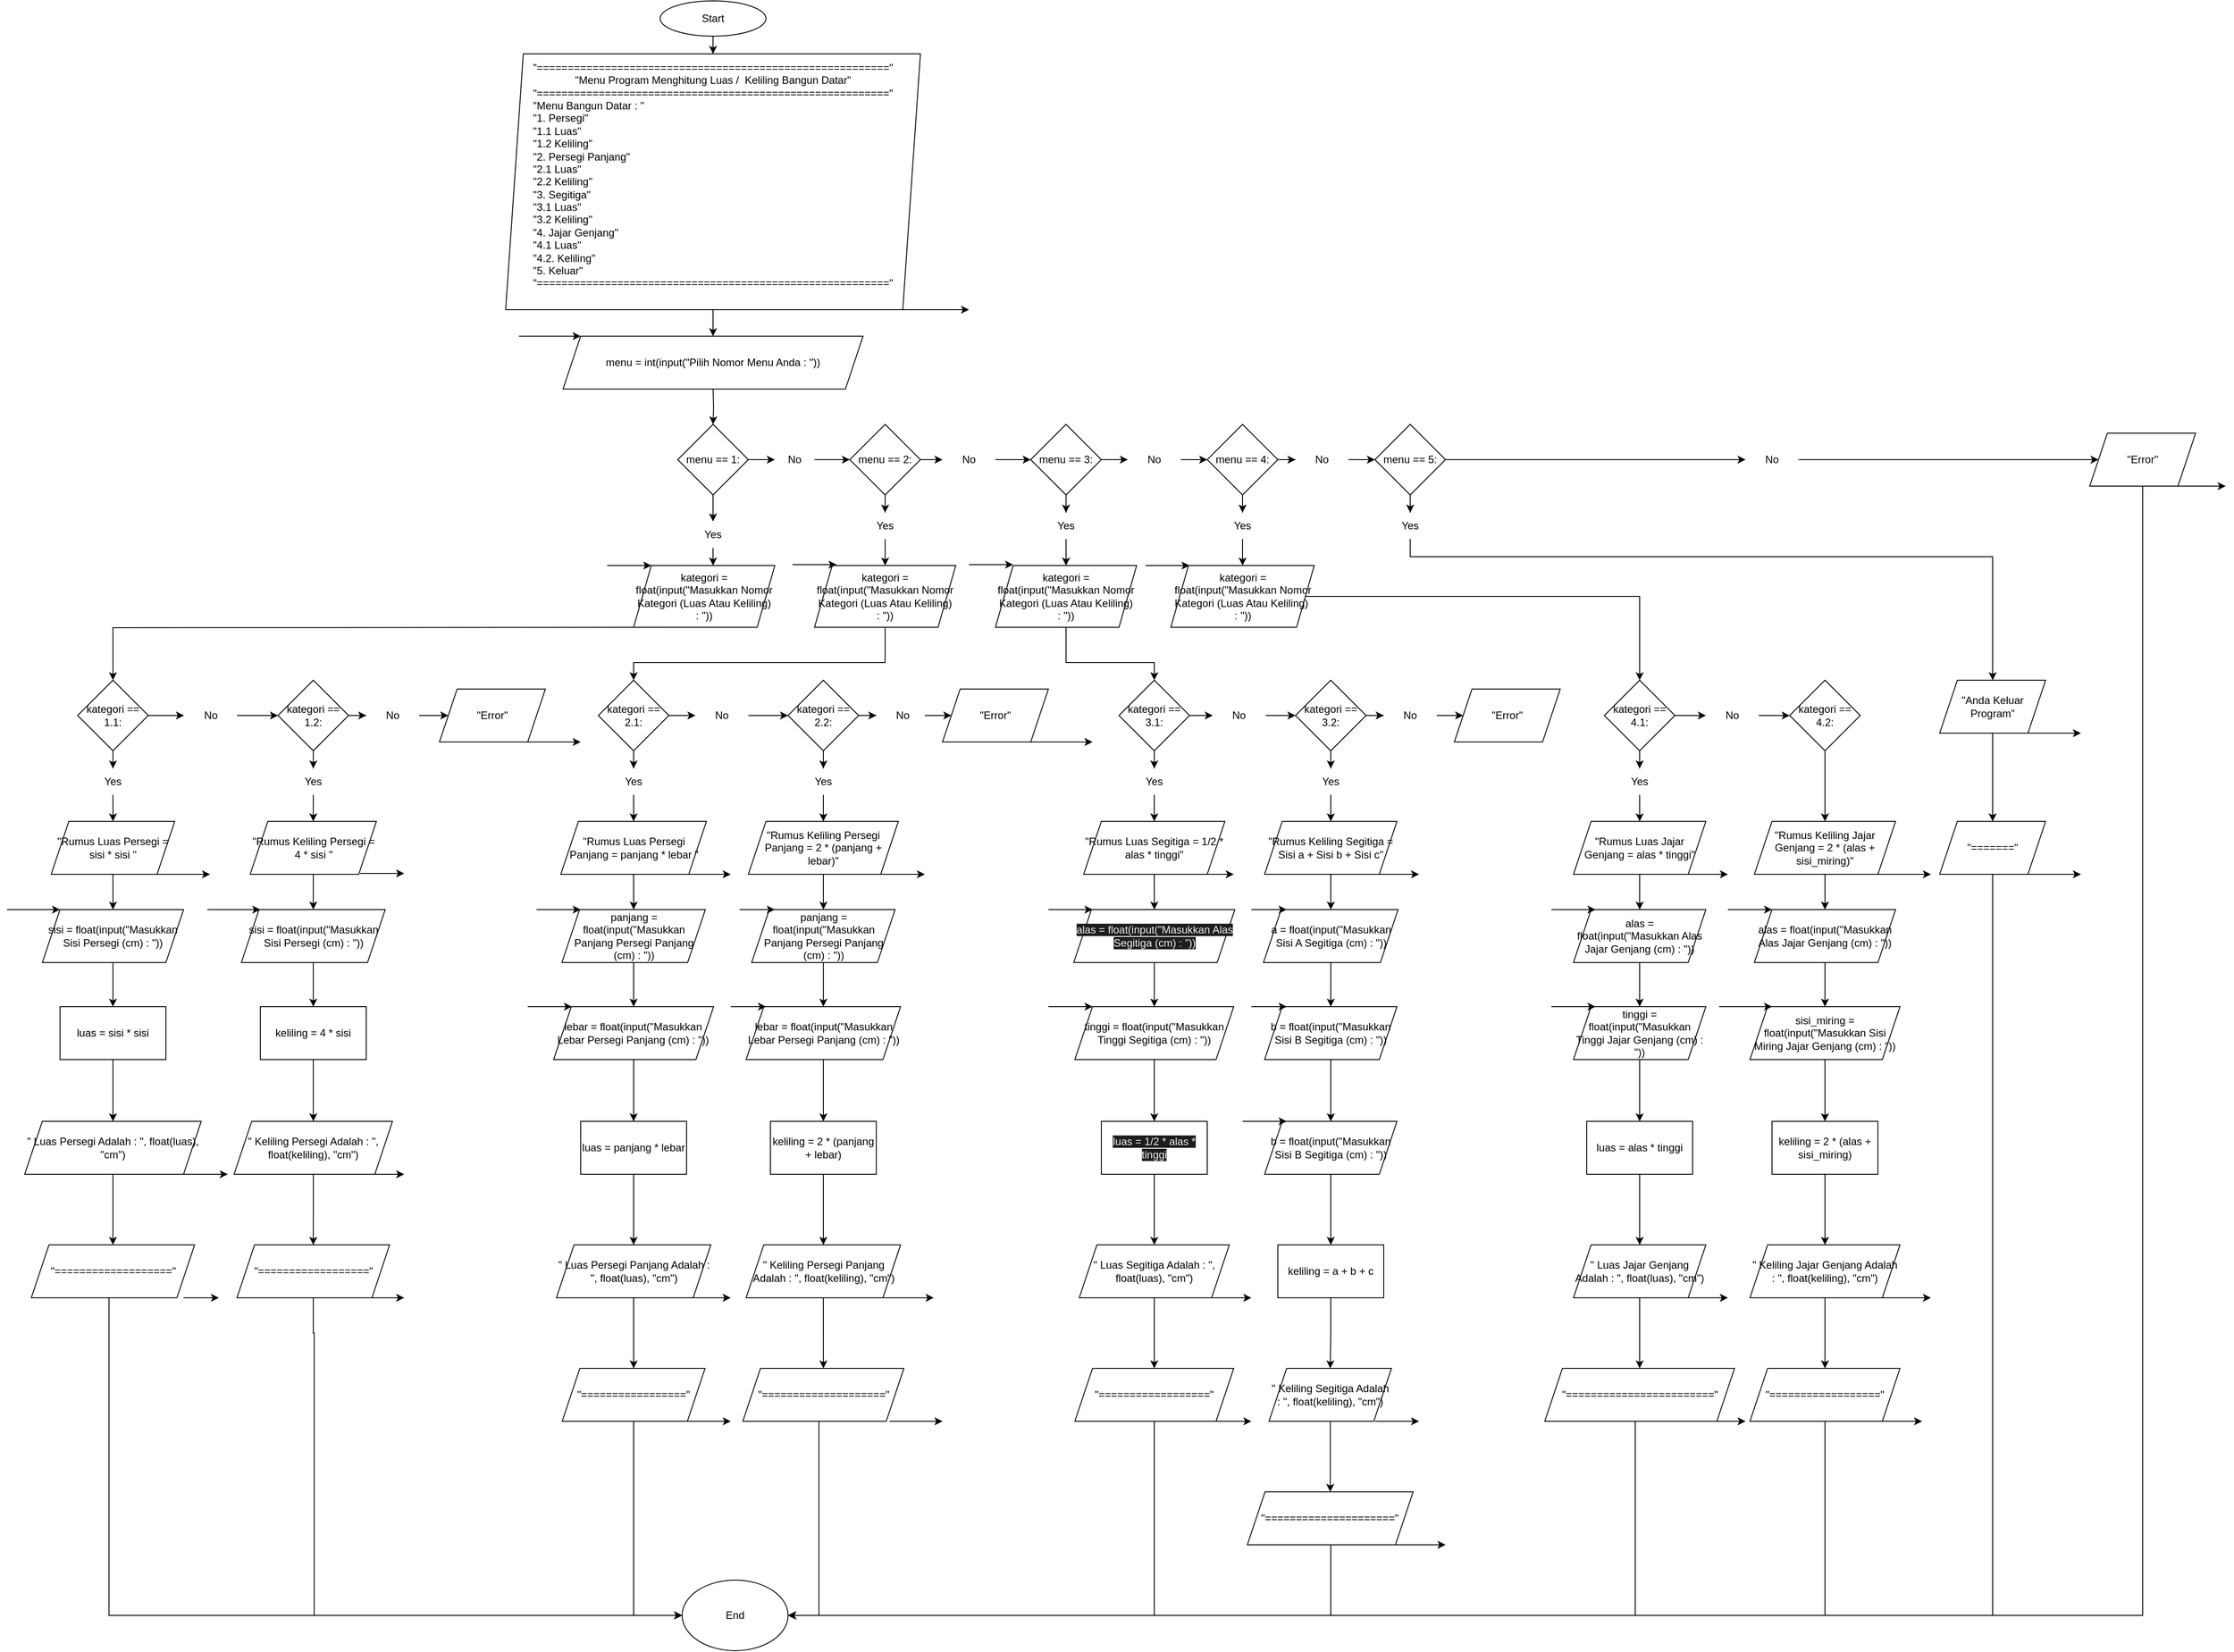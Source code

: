 <mxfile version="24.7.8">
  <diagram id="C5RBs43oDa-KdzZeNtuy" name="Page-1">
    <mxGraphModel dx="2867" dy="1152" grid="1" gridSize="10" guides="1" tooltips="1" connect="1" arrows="1" fold="1" page="1" pageScale="1" pageWidth="827" pageHeight="1169" math="0" shadow="0">
      <root>
        <mxCell id="WIyWlLk6GJQsqaUBKTNV-0" />
        <mxCell id="WIyWlLk6GJQsqaUBKTNV-1" parent="WIyWlLk6GJQsqaUBKTNV-0" />
        <mxCell id="B5mmSGYg9XK-imMD-Xx6-17" style="edgeStyle=orthogonalEdgeStyle;rounded=0;orthogonalLoop=1;jettySize=auto;html=1;" parent="WIyWlLk6GJQsqaUBKTNV-1" source="B5mmSGYg9XK-imMD-Xx6-0" target="B5mmSGYg9XK-imMD-Xx6-11" edge="1">
          <mxGeometry relative="1" as="geometry" />
        </mxCell>
        <mxCell id="B5mmSGYg9XK-imMD-Xx6-0" value="Start" style="ellipse;whiteSpace=wrap;html=1;" parent="WIyWlLk6GJQsqaUBKTNV-1" vertex="1">
          <mxGeometry x="-60" y="10" width="120" height="40" as="geometry" />
        </mxCell>
        <mxCell id="9oWaoVra9yV_TYSD30ba-0" style="edgeStyle=orthogonalEdgeStyle;rounded=0;orthogonalLoop=1;jettySize=auto;html=1;" parent="WIyWlLk6GJQsqaUBKTNV-1" source="B5mmSGYg9XK-imMD-Xx6-11" edge="1">
          <mxGeometry relative="1" as="geometry">
            <mxPoint y="390" as="targetPoint" />
          </mxGeometry>
        </mxCell>
        <mxCell id="B5mmSGYg9XK-imMD-Xx6-11" value="&quot;=========================================================&quot;&lt;div&gt;&quot;Menu Program Menghitung Luas /&amp;nbsp; Keliling Bangun Datar&quot;&lt;/div&gt;&lt;div&gt;&quot;=========================================================&quot;&lt;/div&gt;&lt;div style=&quot;text-align: left;&quot;&gt;&quot;Menu Bangun Datar : &quot;&lt;/div&gt;&lt;div style=&quot;text-align: left;&quot;&gt;&quot;1. Persegi&quot;&lt;/div&gt;&lt;div style=&quot;text-align: left;&quot;&gt;&quot;1.1 Luas&quot;&lt;/div&gt;&lt;div style=&quot;text-align: left;&quot;&gt;&quot;1.2 Keliling&quot;&lt;/div&gt;&lt;div style=&quot;text-align: left;&quot;&gt;&quot;2. Persegi Panjang&quot;&lt;/div&gt;&lt;div style=&quot;text-align: left;&quot;&gt;&quot;2.1 Luas&quot;&lt;/div&gt;&lt;div style=&quot;text-align: left;&quot;&gt;&quot;2.2 Keliling&quot;&lt;/div&gt;&lt;div style=&quot;text-align: left;&quot;&gt;&lt;div&gt;&quot;3. Segitiga&quot;&lt;/div&gt;&lt;div&gt;&quot;3.1 Luas&quot;&lt;/div&gt;&lt;div&gt;&quot;3.2 Keliling&quot;&lt;/div&gt;&lt;div&gt;&quot;4. Jajar Genjang&quot;&lt;/div&gt;&lt;div&gt;&quot;4.1 Luas&quot;&lt;/div&gt;&lt;div&gt;&lt;div&gt;&quot;4.2. Keliling&quot;&lt;/div&gt;&lt;div&gt;&quot;5. Keluar&quot;&lt;/div&gt;&lt;div&gt;&quot;=========================================================&quot;&lt;/div&gt;&lt;/div&gt;&lt;/div&gt;&lt;div style=&quot;text-align: left;&quot;&gt;&lt;br&gt;&lt;/div&gt;" style="shape=parallelogram;perimeter=parallelogramPerimeter;whiteSpace=wrap;html=1;fixedSize=1;" parent="WIyWlLk6GJQsqaUBKTNV-1" vertex="1">
          <mxGeometry x="-235" y="70" width="470" height="290" as="geometry" />
        </mxCell>
        <mxCell id="B5mmSGYg9XK-imMD-Xx6-41" style="edgeStyle=orthogonalEdgeStyle;rounded=0;orthogonalLoop=1;jettySize=auto;html=1;exitX=0.5;exitY=1;exitDx=0;exitDy=0;" parent="WIyWlLk6GJQsqaUBKTNV-1" edge="1">
          <mxGeometry relative="1" as="geometry">
            <mxPoint x="110" y="740" as="sourcePoint" />
            <mxPoint x="110" y="740" as="targetPoint" />
          </mxGeometry>
        </mxCell>
        <mxCell id="9oWaoVra9yV_TYSD30ba-5" value="" style="edgeStyle=orthogonalEdgeStyle;rounded=0;orthogonalLoop=1;jettySize=auto;html=1;" parent="WIyWlLk6GJQsqaUBKTNV-1" edge="1">
          <mxGeometry relative="1" as="geometry">
            <mxPoint x="0.059" y="450" as="sourcePoint" />
            <mxPoint y="490" as="targetPoint" />
          </mxGeometry>
        </mxCell>
        <mxCell id="9oWaoVra9yV_TYSD30ba-13" value="" style="edgeStyle=orthogonalEdgeStyle;rounded=0;orthogonalLoop=1;jettySize=auto;html=1;" parent="WIyWlLk6GJQsqaUBKTNV-1" source="vJaIqNY0e-Uf2tTBMrfa-0" target="9oWaoVra9yV_TYSD30ba-12" edge="1">
          <mxGeometry relative="1" as="geometry" />
        </mxCell>
        <mxCell id="9oWaoVra9yV_TYSD30ba-25" value="" style="edgeStyle=orthogonalEdgeStyle;rounded=0;orthogonalLoop=1;jettySize=auto;html=1;" parent="WIyWlLk6GJQsqaUBKTNV-1" source="vJaIqNY0e-Uf2tTBMrfa-2" edge="1">
          <mxGeometry relative="1" as="geometry">
            <mxPoint y="650" as="targetPoint" />
          </mxGeometry>
        </mxCell>
        <mxCell id="9oWaoVra9yV_TYSD30ba-3" value="menu == 1:" style="rhombus;whiteSpace=wrap;html=1;" parent="WIyWlLk6GJQsqaUBKTNV-1" vertex="1">
          <mxGeometry x="-40" y="490" width="80" height="80" as="geometry" />
        </mxCell>
        <mxCell id="9oWaoVra9yV_TYSD30ba-15" value="" style="edgeStyle=orthogonalEdgeStyle;rounded=0;orthogonalLoop=1;jettySize=auto;html=1;" parent="WIyWlLk6GJQsqaUBKTNV-1" source="vJaIqNY0e-Uf2tTBMrfa-6" target="9oWaoVra9yV_TYSD30ba-14" edge="1">
          <mxGeometry relative="1" as="geometry" />
        </mxCell>
        <mxCell id="9oWaoVra9yV_TYSD30ba-30" value="" style="edgeStyle=orthogonalEdgeStyle;rounded=0;orthogonalLoop=1;jettySize=auto;html=1;" parent="WIyWlLk6GJQsqaUBKTNV-1" source="vJaIqNY0e-Uf2tTBMrfa-4" target="9oWaoVra9yV_TYSD30ba-29" edge="1">
          <mxGeometry relative="1" as="geometry" />
        </mxCell>
        <mxCell id="9oWaoVra9yV_TYSD30ba-12" value="menu == 2:" style="rhombus;whiteSpace=wrap;html=1;" parent="WIyWlLk6GJQsqaUBKTNV-1" vertex="1">
          <mxGeometry x="155" y="490" width="80" height="80" as="geometry" />
        </mxCell>
        <mxCell id="9oWaoVra9yV_TYSD30ba-17" value="" style="edgeStyle=orthogonalEdgeStyle;rounded=0;orthogonalLoop=1;jettySize=auto;html=1;" parent="WIyWlLk6GJQsqaUBKTNV-1" source="vJaIqNY0e-Uf2tTBMrfa-8" target="9oWaoVra9yV_TYSD30ba-16" edge="1">
          <mxGeometry relative="1" as="geometry" />
        </mxCell>
        <mxCell id="9oWaoVra9yV_TYSD30ba-32" value="" style="edgeStyle=orthogonalEdgeStyle;rounded=0;orthogonalLoop=1;jettySize=auto;html=1;" parent="WIyWlLk6GJQsqaUBKTNV-1" source="vJaIqNY0e-Uf2tTBMrfa-10" target="9oWaoVra9yV_TYSD30ba-31" edge="1">
          <mxGeometry relative="1" as="geometry" />
        </mxCell>
        <mxCell id="9oWaoVra9yV_TYSD30ba-14" value="menu == 3:" style="rhombus;whiteSpace=wrap;html=1;" parent="WIyWlLk6GJQsqaUBKTNV-1" vertex="1">
          <mxGeometry x="360" y="490" width="80" height="80" as="geometry" />
        </mxCell>
        <mxCell id="9oWaoVra9yV_TYSD30ba-19" value="" style="edgeStyle=orthogonalEdgeStyle;rounded=0;orthogonalLoop=1;jettySize=auto;html=1;" parent="WIyWlLk6GJQsqaUBKTNV-1" source="vJaIqNY0e-Uf2tTBMrfa-15" target="9oWaoVra9yV_TYSD30ba-18" edge="1">
          <mxGeometry relative="1" as="geometry" />
        </mxCell>
        <mxCell id="9oWaoVra9yV_TYSD30ba-34" value="" style="edgeStyle=orthogonalEdgeStyle;rounded=0;orthogonalLoop=1;jettySize=auto;html=1;" parent="WIyWlLk6GJQsqaUBKTNV-1" source="vJaIqNY0e-Uf2tTBMrfa-12" target="9oWaoVra9yV_TYSD30ba-33" edge="1">
          <mxGeometry relative="1" as="geometry" />
        </mxCell>
        <mxCell id="9oWaoVra9yV_TYSD30ba-16" value="menu == 4:" style="rhombus;whiteSpace=wrap;html=1;" parent="WIyWlLk6GJQsqaUBKTNV-1" vertex="1">
          <mxGeometry x="560" y="490" width="80" height="80" as="geometry" />
        </mxCell>
        <mxCell id="vJaIqNY0e-Uf2tTBMrfa-235" value="" style="edgeStyle=orthogonalEdgeStyle;rounded=0;orthogonalLoop=1;jettySize=auto;html=1;" parent="WIyWlLk6GJQsqaUBKTNV-1" source="vJaIqNY0e-Uf2tTBMrfa-247" target="vJaIqNY0e-Uf2tTBMrfa-234" edge="1">
          <mxGeometry relative="1" as="geometry" />
        </mxCell>
        <mxCell id="vJaIqNY0e-Uf2tTBMrfa-238" value="" style="edgeStyle=orthogonalEdgeStyle;rounded=0;orthogonalLoop=1;jettySize=auto;html=1;" parent="WIyWlLk6GJQsqaUBKTNV-1" source="vJaIqNY0e-Uf2tTBMrfa-244" target="vJaIqNY0e-Uf2tTBMrfa-237" edge="1">
          <mxGeometry relative="1" as="geometry">
            <Array as="points">
              <mxPoint x="790" y="640" />
              <mxPoint x="1450" y="640" />
            </Array>
          </mxGeometry>
        </mxCell>
        <mxCell id="9oWaoVra9yV_TYSD30ba-18" value="menu == 5:" style="rhombus;whiteSpace=wrap;html=1;" parent="WIyWlLk6GJQsqaUBKTNV-1" vertex="1">
          <mxGeometry x="750" y="490" width="80" height="80" as="geometry" />
        </mxCell>
        <mxCell id="vJaIqNY0e-Uf2tTBMrfa-18" value="" style="edgeStyle=orthogonalEdgeStyle;rounded=0;orthogonalLoop=1;jettySize=auto;html=1;" parent="WIyWlLk6GJQsqaUBKTNV-1" target="vJaIqNY0e-Uf2tTBMrfa-17" edge="1">
          <mxGeometry relative="1" as="geometry">
            <mxPoint y="720" as="sourcePoint" />
          </mxGeometry>
        </mxCell>
        <mxCell id="9oWaoVra9yV_TYSD30ba-26" value="menu = int(input(&quot;Pilih Nomor Menu Anda : &quot;))" style="shape=parallelogram;perimeter=parallelogramPerimeter;whiteSpace=wrap;html=1;fixedSize=1;" parent="WIyWlLk6GJQsqaUBKTNV-1" vertex="1">
          <mxGeometry x="-170" y="390" width="340" height="60" as="geometry" />
        </mxCell>
        <mxCell id="9oWaoVra9yV_TYSD30ba-27" value="" style="endArrow=classic;html=1;rounded=0;" parent="WIyWlLk6GJQsqaUBKTNV-1" edge="1">
          <mxGeometry width="50" height="50" relative="1" as="geometry">
            <mxPoint x="210" y="360" as="sourcePoint" />
            <mxPoint x="290" y="360" as="targetPoint" />
          </mxGeometry>
        </mxCell>
        <mxCell id="9oWaoVra9yV_TYSD30ba-28" value="" style="endArrow=classic;html=1;rounded=0;" parent="WIyWlLk6GJQsqaUBKTNV-1" edge="1">
          <mxGeometry width="50" height="50" relative="1" as="geometry">
            <mxPoint x="-220" y="390" as="sourcePoint" />
            <mxPoint x="-150" y="390" as="targetPoint" />
          </mxGeometry>
        </mxCell>
        <mxCell id="vJaIqNY0e-Uf2tTBMrfa-70" value="" style="edgeStyle=orthogonalEdgeStyle;rounded=0;orthogonalLoop=1;jettySize=auto;html=1;" parent="WIyWlLk6GJQsqaUBKTNV-1" source="9oWaoVra9yV_TYSD30ba-29" target="vJaIqNY0e-Uf2tTBMrfa-69" edge="1">
          <mxGeometry relative="1" as="geometry">
            <Array as="points">
              <mxPoint x="195" y="760" />
            </Array>
          </mxGeometry>
        </mxCell>
        <mxCell id="9oWaoVra9yV_TYSD30ba-29" value="kategori = float(input(&quot;Masukkan Nomor Kategori (Luas Atau Keliling) : &quot;))" style="shape=parallelogram;perimeter=parallelogramPerimeter;whiteSpace=wrap;html=1;fixedSize=1;" parent="WIyWlLk6GJQsqaUBKTNV-1" vertex="1">
          <mxGeometry x="115" y="650" width="160" height="70" as="geometry" />
        </mxCell>
        <mxCell id="vJaIqNY0e-Uf2tTBMrfa-131" value="" style="edgeStyle=orthogonalEdgeStyle;rounded=0;orthogonalLoop=1;jettySize=auto;html=1;" parent="WIyWlLk6GJQsqaUBKTNV-1" source="9oWaoVra9yV_TYSD30ba-31" target="vJaIqNY0e-Uf2tTBMrfa-130" edge="1">
          <mxGeometry relative="1" as="geometry">
            <Array as="points">
              <mxPoint x="400" y="760" />
              <mxPoint x="500" y="760" />
            </Array>
          </mxGeometry>
        </mxCell>
        <mxCell id="9oWaoVra9yV_TYSD30ba-31" value="kategori = float(input(&quot;Masukkan Nomor Kategori (Luas Atau Keliling) : &quot;))" style="shape=parallelogram;perimeter=parallelogramPerimeter;whiteSpace=wrap;html=1;fixedSize=1;" parent="WIyWlLk6GJQsqaUBKTNV-1" vertex="1">
          <mxGeometry x="320" y="650" width="160" height="70" as="geometry" />
        </mxCell>
        <mxCell id="vJaIqNY0e-Uf2tTBMrfa-185" value="" style="edgeStyle=orthogonalEdgeStyle;rounded=0;orthogonalLoop=1;jettySize=auto;html=1;" parent="WIyWlLk6GJQsqaUBKTNV-1" source="9oWaoVra9yV_TYSD30ba-33" target="vJaIqNY0e-Uf2tTBMrfa-184" edge="1">
          <mxGeometry relative="1" as="geometry" />
        </mxCell>
        <mxCell id="9oWaoVra9yV_TYSD30ba-33" value="kategori = float(input(&quot;Masukkan Nomor Kategori (Luas Atau Keliling)&amp;nbsp; : &quot;))" style="shape=parallelogram;perimeter=parallelogramPerimeter;whiteSpace=wrap;html=1;fixedSize=1;" parent="WIyWlLk6GJQsqaUBKTNV-1" vertex="1">
          <mxGeometry x="518.75" y="650" width="162.5" height="70" as="geometry" />
        </mxCell>
        <mxCell id="9oWaoVra9yV_TYSD30ba-37" value="" style="endArrow=classic;html=1;rounded=0;" parent="WIyWlLk6GJQsqaUBKTNV-1" edge="1">
          <mxGeometry width="50" height="50" relative="1" as="geometry">
            <mxPoint x="-120" y="650" as="sourcePoint" />
            <mxPoint x="-70" y="650" as="targetPoint" />
            <Array as="points">
              <mxPoint x="-90" y="650" />
            </Array>
          </mxGeometry>
        </mxCell>
        <mxCell id="9oWaoVra9yV_TYSD30ba-38" value="" style="endArrow=classic;html=1;rounded=0;" parent="WIyWlLk6GJQsqaUBKTNV-1" edge="1">
          <mxGeometry width="50" height="50" relative="1" as="geometry">
            <mxPoint x="90" y="649" as="sourcePoint" />
            <mxPoint x="140" y="649" as="targetPoint" />
          </mxGeometry>
        </mxCell>
        <mxCell id="9oWaoVra9yV_TYSD30ba-39" value="" style="endArrow=classic;html=1;rounded=0;" parent="WIyWlLk6GJQsqaUBKTNV-1" edge="1">
          <mxGeometry width="50" height="50" relative="1" as="geometry">
            <mxPoint x="290" y="649" as="sourcePoint" />
            <mxPoint x="340" y="649" as="targetPoint" />
          </mxGeometry>
        </mxCell>
        <mxCell id="9oWaoVra9yV_TYSD30ba-40" value="" style="endArrow=classic;html=1;rounded=0;" parent="WIyWlLk6GJQsqaUBKTNV-1" edge="1">
          <mxGeometry width="50" height="50" relative="1" as="geometry">
            <mxPoint x="490" y="650" as="sourcePoint" />
            <mxPoint x="540" y="650" as="targetPoint" />
          </mxGeometry>
        </mxCell>
        <mxCell id="vJaIqNY0e-Uf2tTBMrfa-1" value="" style="edgeStyle=orthogonalEdgeStyle;rounded=0;orthogonalLoop=1;jettySize=auto;html=1;" parent="WIyWlLk6GJQsqaUBKTNV-1" source="9oWaoVra9yV_TYSD30ba-3" target="vJaIqNY0e-Uf2tTBMrfa-0" edge="1">
          <mxGeometry relative="1" as="geometry">
            <mxPoint x="40" y="530" as="sourcePoint" />
            <mxPoint x="155" y="530" as="targetPoint" />
          </mxGeometry>
        </mxCell>
        <mxCell id="vJaIqNY0e-Uf2tTBMrfa-0" value="No" style="text;html=1;align=center;verticalAlign=middle;whiteSpace=wrap;rounded=0;" parent="WIyWlLk6GJQsqaUBKTNV-1" vertex="1">
          <mxGeometry x="70" y="518.75" width="45" height="22.5" as="geometry" />
        </mxCell>
        <mxCell id="vJaIqNY0e-Uf2tTBMrfa-3" value="" style="edgeStyle=orthogonalEdgeStyle;rounded=0;orthogonalLoop=1;jettySize=auto;html=1;" parent="WIyWlLk6GJQsqaUBKTNV-1" source="9oWaoVra9yV_TYSD30ba-3" target="vJaIqNY0e-Uf2tTBMrfa-2" edge="1">
          <mxGeometry relative="1" as="geometry">
            <mxPoint y="570" as="sourcePoint" />
            <mxPoint y="630" as="targetPoint" />
          </mxGeometry>
        </mxCell>
        <mxCell id="vJaIqNY0e-Uf2tTBMrfa-2" value="Yes" style="text;html=1;align=center;verticalAlign=middle;whiteSpace=wrap;rounded=0;" parent="WIyWlLk6GJQsqaUBKTNV-1" vertex="1">
          <mxGeometry x="-30" y="600" width="60" height="30" as="geometry" />
        </mxCell>
        <mxCell id="vJaIqNY0e-Uf2tTBMrfa-5" value="" style="edgeStyle=orthogonalEdgeStyle;rounded=0;orthogonalLoop=1;jettySize=auto;html=1;" parent="WIyWlLk6GJQsqaUBKTNV-1" source="9oWaoVra9yV_TYSD30ba-12" target="vJaIqNY0e-Uf2tTBMrfa-4" edge="1">
          <mxGeometry relative="1" as="geometry">
            <mxPoint x="195" y="570" as="sourcePoint" />
            <mxPoint x="195" y="650" as="targetPoint" />
          </mxGeometry>
        </mxCell>
        <mxCell id="vJaIqNY0e-Uf2tTBMrfa-4" value="Yes" style="text;html=1;align=center;verticalAlign=middle;whiteSpace=wrap;rounded=0;" parent="WIyWlLk6GJQsqaUBKTNV-1" vertex="1">
          <mxGeometry x="165" y="590" width="60" height="30" as="geometry" />
        </mxCell>
        <mxCell id="vJaIqNY0e-Uf2tTBMrfa-7" value="" style="edgeStyle=orthogonalEdgeStyle;rounded=0;orthogonalLoop=1;jettySize=auto;html=1;" parent="WIyWlLk6GJQsqaUBKTNV-1" source="9oWaoVra9yV_TYSD30ba-12" target="vJaIqNY0e-Uf2tTBMrfa-6" edge="1">
          <mxGeometry relative="1" as="geometry">
            <mxPoint x="235" y="530" as="sourcePoint" />
            <mxPoint x="360" y="530" as="targetPoint" />
          </mxGeometry>
        </mxCell>
        <mxCell id="vJaIqNY0e-Uf2tTBMrfa-6" value="No" style="text;html=1;align=center;verticalAlign=middle;whiteSpace=wrap;rounded=0;" parent="WIyWlLk6GJQsqaUBKTNV-1" vertex="1">
          <mxGeometry x="260" y="515" width="60" height="30" as="geometry" />
        </mxCell>
        <mxCell id="vJaIqNY0e-Uf2tTBMrfa-9" value="" style="edgeStyle=orthogonalEdgeStyle;rounded=0;orthogonalLoop=1;jettySize=auto;html=1;" parent="WIyWlLk6GJQsqaUBKTNV-1" source="9oWaoVra9yV_TYSD30ba-14" target="vJaIqNY0e-Uf2tTBMrfa-8" edge="1">
          <mxGeometry relative="1" as="geometry">
            <mxPoint x="440" y="530" as="sourcePoint" />
            <mxPoint x="560" y="530" as="targetPoint" />
          </mxGeometry>
        </mxCell>
        <mxCell id="vJaIqNY0e-Uf2tTBMrfa-8" value="No" style="text;html=1;align=center;verticalAlign=middle;whiteSpace=wrap;rounded=0;" parent="WIyWlLk6GJQsqaUBKTNV-1" vertex="1">
          <mxGeometry x="470" y="515" width="60" height="30" as="geometry" />
        </mxCell>
        <mxCell id="vJaIqNY0e-Uf2tTBMrfa-11" value="" style="edgeStyle=orthogonalEdgeStyle;rounded=0;orthogonalLoop=1;jettySize=auto;html=1;" parent="WIyWlLk6GJQsqaUBKTNV-1" source="9oWaoVra9yV_TYSD30ba-14" target="vJaIqNY0e-Uf2tTBMrfa-10" edge="1">
          <mxGeometry relative="1" as="geometry">
            <mxPoint x="400" y="570" as="sourcePoint" />
            <mxPoint x="400" y="650" as="targetPoint" />
          </mxGeometry>
        </mxCell>
        <mxCell id="vJaIqNY0e-Uf2tTBMrfa-10" value="Yes" style="text;html=1;align=center;verticalAlign=middle;whiteSpace=wrap;rounded=0;" parent="WIyWlLk6GJQsqaUBKTNV-1" vertex="1">
          <mxGeometry x="370" y="590" width="60" height="30" as="geometry" />
        </mxCell>
        <mxCell id="vJaIqNY0e-Uf2tTBMrfa-13" value="" style="edgeStyle=orthogonalEdgeStyle;rounded=0;orthogonalLoop=1;jettySize=auto;html=1;" parent="WIyWlLk6GJQsqaUBKTNV-1" source="9oWaoVra9yV_TYSD30ba-16" target="vJaIqNY0e-Uf2tTBMrfa-12" edge="1">
          <mxGeometry relative="1" as="geometry">
            <mxPoint x="600" y="570" as="sourcePoint" />
            <mxPoint x="600" y="650" as="targetPoint" />
          </mxGeometry>
        </mxCell>
        <mxCell id="vJaIqNY0e-Uf2tTBMrfa-12" value="Yes" style="text;html=1;align=center;verticalAlign=middle;whiteSpace=wrap;rounded=0;" parent="WIyWlLk6GJQsqaUBKTNV-1" vertex="1">
          <mxGeometry x="570" y="590" width="60" height="30" as="geometry" />
        </mxCell>
        <mxCell id="vJaIqNY0e-Uf2tTBMrfa-14" value="" style="edgeStyle=orthogonalEdgeStyle;rounded=0;orthogonalLoop=1;jettySize=auto;html=1;" parent="WIyWlLk6GJQsqaUBKTNV-1" source="9oWaoVra9yV_TYSD30ba-16" target="vJaIqNY0e-Uf2tTBMrfa-15" edge="1">
          <mxGeometry relative="1" as="geometry">
            <mxPoint x="640" y="530" as="sourcePoint" />
            <mxPoint x="750" y="530" as="targetPoint" />
          </mxGeometry>
        </mxCell>
        <mxCell id="vJaIqNY0e-Uf2tTBMrfa-15" value="No" style="text;html=1;align=center;verticalAlign=middle;whiteSpace=wrap;rounded=0;" parent="WIyWlLk6GJQsqaUBKTNV-1" vertex="1">
          <mxGeometry x="660" y="515" width="60" height="30" as="geometry" />
        </mxCell>
        <mxCell id="vJaIqNY0e-Uf2tTBMrfa-43" value="" style="edgeStyle=orthogonalEdgeStyle;rounded=0;orthogonalLoop=1;jettySize=auto;html=1;" parent="WIyWlLk6GJQsqaUBKTNV-1" source="vJaIqNY0e-Uf2tTBMrfa-45" target="vJaIqNY0e-Uf2tTBMrfa-42" edge="1">
          <mxGeometry relative="1" as="geometry" />
        </mxCell>
        <mxCell id="vJaIqNY0e-Uf2tTBMrfa-17" value="kategori == 1.1:" style="rhombus;whiteSpace=wrap;html=1;" parent="WIyWlLk6GJQsqaUBKTNV-1" vertex="1">
          <mxGeometry x="-720" y="780" width="80" height="80" as="geometry" />
        </mxCell>
        <mxCell id="vJaIqNY0e-Uf2tTBMrfa-30" value="" style="edgeStyle=orthogonalEdgeStyle;rounded=0;orthogonalLoop=1;jettySize=auto;html=1;" parent="WIyWlLk6GJQsqaUBKTNV-1" source="vJaIqNY0e-Uf2tTBMrfa-21" target="vJaIqNY0e-Uf2tTBMrfa-29" edge="1">
          <mxGeometry relative="1" as="geometry" />
        </mxCell>
        <mxCell id="vJaIqNY0e-Uf2tTBMrfa-21" value="&quot;Rumus Luas Persegi = sisi *&amp;nbsp;sisi&amp;nbsp;&quot;" style="shape=parallelogram;perimeter=parallelogramPerimeter;whiteSpace=wrap;html=1;fixedSize=1;" parent="WIyWlLk6GJQsqaUBKTNV-1" vertex="1">
          <mxGeometry x="-750" y="940" width="140" height="60" as="geometry" />
        </mxCell>
        <mxCell id="vJaIqNY0e-Uf2tTBMrfa-23" value="kategori = float(input(&quot;Masukkan Nomor Kategori (Luas Atau Keliling) : &quot;))" style="shape=parallelogram;perimeter=parallelogramPerimeter;whiteSpace=wrap;html=1;fixedSize=1;" parent="WIyWlLk6GJQsqaUBKTNV-1" vertex="1">
          <mxGeometry x="-90" y="650" width="160" height="70" as="geometry" />
        </mxCell>
        <mxCell id="vJaIqNY0e-Uf2tTBMrfa-25" value="" style="endArrow=classic;html=1;rounded=0;" parent="WIyWlLk6GJQsqaUBKTNV-1" edge="1">
          <mxGeometry width="50" height="50" relative="1" as="geometry">
            <mxPoint x="-630" y="1000" as="sourcePoint" />
            <mxPoint x="-570" y="1000" as="targetPoint" />
          </mxGeometry>
        </mxCell>
        <mxCell id="vJaIqNY0e-Uf2tTBMrfa-27" value="" style="edgeStyle=orthogonalEdgeStyle;rounded=0;orthogonalLoop=1;jettySize=auto;html=1;" parent="WIyWlLk6GJQsqaUBKTNV-1" source="vJaIqNY0e-Uf2tTBMrfa-17" target="vJaIqNY0e-Uf2tTBMrfa-26" edge="1">
          <mxGeometry relative="1" as="geometry">
            <mxPoint y="830" as="sourcePoint" />
            <mxPoint y="900" as="targetPoint" />
          </mxGeometry>
        </mxCell>
        <mxCell id="vJaIqNY0e-Uf2tTBMrfa-44" value="" style="edgeStyle=orthogonalEdgeStyle;rounded=0;orthogonalLoop=1;jettySize=auto;html=1;" parent="WIyWlLk6GJQsqaUBKTNV-1" source="vJaIqNY0e-Uf2tTBMrfa-26" target="vJaIqNY0e-Uf2tTBMrfa-21" edge="1">
          <mxGeometry relative="1" as="geometry" />
        </mxCell>
        <mxCell id="vJaIqNY0e-Uf2tTBMrfa-26" value="Yes" style="text;html=1;align=center;verticalAlign=middle;whiteSpace=wrap;rounded=0;" parent="WIyWlLk6GJQsqaUBKTNV-1" vertex="1">
          <mxGeometry x="-710" y="880" width="60" height="30" as="geometry" />
        </mxCell>
        <mxCell id="vJaIqNY0e-Uf2tTBMrfa-32" value="" style="edgeStyle=orthogonalEdgeStyle;rounded=0;orthogonalLoop=1;jettySize=auto;html=1;" parent="WIyWlLk6GJQsqaUBKTNV-1" source="vJaIqNY0e-Uf2tTBMrfa-29" target="vJaIqNY0e-Uf2tTBMrfa-31" edge="1">
          <mxGeometry relative="1" as="geometry" />
        </mxCell>
        <mxCell id="vJaIqNY0e-Uf2tTBMrfa-29" value="sisi = float(input(&quot;Masukkan Sisi Persegi (cm) : &quot;))" style="shape=parallelogram;perimeter=parallelogramPerimeter;whiteSpace=wrap;html=1;fixedSize=1;" parent="WIyWlLk6GJQsqaUBKTNV-1" vertex="1">
          <mxGeometry x="-760" y="1040" width="160" height="60" as="geometry" />
        </mxCell>
        <mxCell id="vJaIqNY0e-Uf2tTBMrfa-35" value="" style="edgeStyle=orthogonalEdgeStyle;rounded=0;orthogonalLoop=1;jettySize=auto;html=1;" parent="WIyWlLk6GJQsqaUBKTNV-1" source="vJaIqNY0e-Uf2tTBMrfa-31" target="vJaIqNY0e-Uf2tTBMrfa-34" edge="1">
          <mxGeometry relative="1" as="geometry" />
        </mxCell>
        <mxCell id="vJaIqNY0e-Uf2tTBMrfa-31" value="luas = sisi * sisi" style="rounded=0;whiteSpace=wrap;html=1;" parent="WIyWlLk6GJQsqaUBKTNV-1" vertex="1">
          <mxGeometry x="-740" y="1150" width="120" height="60" as="geometry" />
        </mxCell>
        <mxCell id="vJaIqNY0e-Uf2tTBMrfa-33" value="" style="endArrow=classic;html=1;rounded=0;" parent="WIyWlLk6GJQsqaUBKTNV-1" edge="1">
          <mxGeometry width="50" height="50" relative="1" as="geometry">
            <mxPoint x="-800" y="1040" as="sourcePoint" />
            <mxPoint x="-740" y="1040" as="targetPoint" />
          </mxGeometry>
        </mxCell>
        <mxCell id="vJaIqNY0e-Uf2tTBMrfa-37" value="" style="edgeStyle=orthogonalEdgeStyle;rounded=0;orthogonalLoop=1;jettySize=auto;html=1;" parent="WIyWlLk6GJQsqaUBKTNV-1" source="vJaIqNY0e-Uf2tTBMrfa-34" target="vJaIqNY0e-Uf2tTBMrfa-36" edge="1">
          <mxGeometry relative="1" as="geometry" />
        </mxCell>
        <mxCell id="vJaIqNY0e-Uf2tTBMrfa-34" value="&quot; Luas Persegi Adalah : &quot;, float(luas), &quot;cm&quot;)" style="shape=parallelogram;perimeter=parallelogramPerimeter;whiteSpace=wrap;html=1;fixedSize=1;" parent="WIyWlLk6GJQsqaUBKTNV-1" vertex="1">
          <mxGeometry x="-780" y="1280" width="200" height="60" as="geometry" />
        </mxCell>
        <mxCell id="vJaIqNY0e-Uf2tTBMrfa-36" value="&lt;div style=&quot;text-align: left;&quot;&gt;&quot;===================&quot;&lt;/div&gt;" style="shape=parallelogram;perimeter=parallelogramPerimeter;whiteSpace=wrap;html=1;fixedSize=1;" parent="WIyWlLk6GJQsqaUBKTNV-1" vertex="1">
          <mxGeometry x="-772.5" y="1420" width="185" height="60" as="geometry" />
        </mxCell>
        <mxCell id="vJaIqNY0e-Uf2tTBMrfa-41" value="" style="endArrow=classic;html=1;rounded=0;" parent="WIyWlLk6GJQsqaUBKTNV-1" edge="1">
          <mxGeometry width="50" height="50" relative="1" as="geometry">
            <mxPoint x="-600" y="1340" as="sourcePoint" />
            <mxPoint x="-550" y="1340" as="targetPoint" />
            <Array as="points">
              <mxPoint x="-580" y="1340" />
            </Array>
          </mxGeometry>
        </mxCell>
        <mxCell id="vJaIqNY0e-Uf2tTBMrfa-60" value="" style="edgeStyle=orthogonalEdgeStyle;rounded=0;orthogonalLoop=1;jettySize=auto;html=1;" parent="WIyWlLk6GJQsqaUBKTNV-1" source="vJaIqNY0e-Uf2tTBMrfa-72" target="vJaIqNY0e-Uf2tTBMrfa-47" edge="1">
          <mxGeometry relative="1" as="geometry" />
        </mxCell>
        <mxCell id="vJaIqNY0e-Uf2tTBMrfa-66" value="" style="edgeStyle=orthogonalEdgeStyle;rounded=0;orthogonalLoop=1;jettySize=auto;html=1;" parent="WIyWlLk6GJQsqaUBKTNV-1" source="vJaIqNY0e-Uf2tTBMrfa-67" target="vJaIqNY0e-Uf2tTBMrfa-65" edge="1">
          <mxGeometry relative="1" as="geometry" />
        </mxCell>
        <mxCell id="vJaIqNY0e-Uf2tTBMrfa-42" value="kategori == 1.2:" style="rhombus;whiteSpace=wrap;html=1;" parent="WIyWlLk6GJQsqaUBKTNV-1" vertex="1">
          <mxGeometry x="-493" y="780" width="80" height="80" as="geometry" />
        </mxCell>
        <mxCell id="vJaIqNY0e-Uf2tTBMrfa-46" value="" style="edgeStyle=orthogonalEdgeStyle;rounded=0;orthogonalLoop=1;jettySize=auto;html=1;" parent="WIyWlLk6GJQsqaUBKTNV-1" source="vJaIqNY0e-Uf2tTBMrfa-17" target="vJaIqNY0e-Uf2tTBMrfa-45" edge="1">
          <mxGeometry relative="1" as="geometry">
            <mxPoint x="-640" y="800" as="sourcePoint" />
            <mxPoint x="-520" y="800" as="targetPoint" />
          </mxGeometry>
        </mxCell>
        <mxCell id="vJaIqNY0e-Uf2tTBMrfa-45" value="No" style="text;html=1;align=center;verticalAlign=middle;whiteSpace=wrap;rounded=0;" parent="WIyWlLk6GJQsqaUBKTNV-1" vertex="1">
          <mxGeometry x="-599.5" y="805" width="60" height="30" as="geometry" />
        </mxCell>
        <mxCell id="vJaIqNY0e-Uf2tTBMrfa-61" value="" style="edgeStyle=orthogonalEdgeStyle;rounded=0;orthogonalLoop=1;jettySize=auto;html=1;" parent="WIyWlLk6GJQsqaUBKTNV-1" source="vJaIqNY0e-Uf2tTBMrfa-47" target="vJaIqNY0e-Uf2tTBMrfa-48" edge="1">
          <mxGeometry relative="1" as="geometry" />
        </mxCell>
        <mxCell id="vJaIqNY0e-Uf2tTBMrfa-47" value="&quot;Rumus Keliling Persegi = 4 *&amp;nbsp;sisi&amp;nbsp;&quot;" style="shape=parallelogram;perimeter=parallelogramPerimeter;whiteSpace=wrap;html=1;fixedSize=1;" parent="WIyWlLk6GJQsqaUBKTNV-1" vertex="1">
          <mxGeometry x="-524.5" y="940" width="143" height="60" as="geometry" />
        </mxCell>
        <mxCell id="vJaIqNY0e-Uf2tTBMrfa-62" value="" style="edgeStyle=orthogonalEdgeStyle;rounded=0;orthogonalLoop=1;jettySize=auto;html=1;" parent="WIyWlLk6GJQsqaUBKTNV-1" source="vJaIqNY0e-Uf2tTBMrfa-48" target="vJaIqNY0e-Uf2tTBMrfa-49" edge="1">
          <mxGeometry relative="1" as="geometry" />
        </mxCell>
        <mxCell id="vJaIqNY0e-Uf2tTBMrfa-48" value="sisi = float(input(&quot;Masukkan Sisi Persegi (cm) : &quot;))" style="shape=parallelogram;perimeter=parallelogramPerimeter;whiteSpace=wrap;html=1;fixedSize=1;" parent="WIyWlLk6GJQsqaUBKTNV-1" vertex="1">
          <mxGeometry x="-534.5" y="1040" width="163" height="60" as="geometry" />
        </mxCell>
        <mxCell id="vJaIqNY0e-Uf2tTBMrfa-63" value="" style="edgeStyle=orthogonalEdgeStyle;rounded=0;orthogonalLoop=1;jettySize=auto;html=1;" parent="WIyWlLk6GJQsqaUBKTNV-1" source="vJaIqNY0e-Uf2tTBMrfa-49" target="vJaIqNY0e-Uf2tTBMrfa-51" edge="1">
          <mxGeometry relative="1" as="geometry" />
        </mxCell>
        <mxCell id="vJaIqNY0e-Uf2tTBMrfa-49" value="keliling = 4 * sisi" style="rounded=0;whiteSpace=wrap;html=1;" parent="WIyWlLk6GJQsqaUBKTNV-1" vertex="1">
          <mxGeometry x="-513" y="1150" width="120" height="60" as="geometry" />
        </mxCell>
        <mxCell id="vJaIqNY0e-Uf2tTBMrfa-64" value="" style="edgeStyle=orthogonalEdgeStyle;rounded=0;orthogonalLoop=1;jettySize=auto;html=1;" parent="WIyWlLk6GJQsqaUBKTNV-1" source="vJaIqNY0e-Uf2tTBMrfa-51" target="vJaIqNY0e-Uf2tTBMrfa-55" edge="1">
          <mxGeometry relative="1" as="geometry" />
        </mxCell>
        <mxCell id="vJaIqNY0e-Uf2tTBMrfa-51" value="&quot; Keliling Persegi Adalah : &quot;, float(keliling), &quot;cm&quot;)" style="shape=parallelogram;perimeter=parallelogramPerimeter;whiteSpace=wrap;html=1;fixedSize=1;" parent="WIyWlLk6GJQsqaUBKTNV-1" vertex="1">
          <mxGeometry x="-542.75" y="1280" width="179.5" height="60" as="geometry" />
        </mxCell>
        <mxCell id="vJaIqNY0e-Uf2tTBMrfa-54" value="" style="endArrow=classic;html=1;rounded=0;" parent="WIyWlLk6GJQsqaUBKTNV-1" edge="1">
          <mxGeometry width="50" height="50" relative="1" as="geometry">
            <mxPoint x="-573" y="1040" as="sourcePoint" />
            <mxPoint x="-513" y="1040" as="targetPoint" />
          </mxGeometry>
        </mxCell>
        <mxCell id="Ia85nuK7yf_Ye7YYZjxz-3" value="" style="edgeStyle=orthogonalEdgeStyle;rounded=0;orthogonalLoop=1;jettySize=auto;html=1;entryX=0;entryY=0.5;entryDx=0;entryDy=0;" edge="1" parent="WIyWlLk6GJQsqaUBKTNV-1" source="vJaIqNY0e-Uf2tTBMrfa-55" target="Ia85nuK7yf_Ye7YYZjxz-10">
          <mxGeometry relative="1" as="geometry">
            <mxPoint x="-50" y="1840" as="targetPoint" />
            <Array as="points">
              <mxPoint x="-453" y="1520" />
              <mxPoint x="-452" y="1840" />
            </Array>
          </mxGeometry>
        </mxCell>
        <mxCell id="vJaIqNY0e-Uf2tTBMrfa-55" value="&quot;==================&quot;" style="shape=parallelogram;perimeter=parallelogramPerimeter;whiteSpace=wrap;html=1;fixedSize=1;" parent="WIyWlLk6GJQsqaUBKTNV-1" vertex="1">
          <mxGeometry x="-539.5" y="1420" width="173" height="60" as="geometry" />
        </mxCell>
        <mxCell id="vJaIqNY0e-Uf2tTBMrfa-56" value="" style="endArrow=classic;html=1;rounded=0;" parent="WIyWlLk6GJQsqaUBKTNV-1" edge="1">
          <mxGeometry width="50" height="50" relative="1" as="geometry">
            <mxPoint x="-600" y="1480" as="sourcePoint" />
            <mxPoint x="-560" y="1480" as="targetPoint" />
          </mxGeometry>
        </mxCell>
        <mxCell id="vJaIqNY0e-Uf2tTBMrfa-57" value="" style="endArrow=classic;html=1;rounded=0;" parent="WIyWlLk6GJQsqaUBKTNV-1" edge="1">
          <mxGeometry width="50" height="50" relative="1" as="geometry">
            <mxPoint x="-400" y="999" as="sourcePoint" />
            <mxPoint x="-350" y="999" as="targetPoint" />
          </mxGeometry>
        </mxCell>
        <mxCell id="vJaIqNY0e-Uf2tTBMrfa-58" value="" style="endArrow=classic;html=1;rounded=0;" parent="WIyWlLk6GJQsqaUBKTNV-1" edge="1">
          <mxGeometry width="50" height="50" relative="1" as="geometry">
            <mxPoint x="-393" y="1340" as="sourcePoint" />
            <mxPoint x="-350" y="1340" as="targetPoint" />
          </mxGeometry>
        </mxCell>
        <mxCell id="vJaIqNY0e-Uf2tTBMrfa-59" value="" style="endArrow=classic;html=1;rounded=0;" parent="WIyWlLk6GJQsqaUBKTNV-1" edge="1">
          <mxGeometry width="50" height="50" relative="1" as="geometry">
            <mxPoint x="-393" y="1480" as="sourcePoint" />
            <mxPoint x="-350" y="1480" as="targetPoint" />
          </mxGeometry>
        </mxCell>
        <mxCell id="vJaIqNY0e-Uf2tTBMrfa-65" value="&quot;Error&quot;" style="shape=parallelogram;perimeter=parallelogramPerimeter;whiteSpace=wrap;html=1;fixedSize=1;" parent="WIyWlLk6GJQsqaUBKTNV-1" vertex="1">
          <mxGeometry x="-310" y="790" width="120" height="60" as="geometry" />
        </mxCell>
        <mxCell id="vJaIqNY0e-Uf2tTBMrfa-68" value="" style="edgeStyle=orthogonalEdgeStyle;rounded=0;orthogonalLoop=1;jettySize=auto;html=1;" parent="WIyWlLk6GJQsqaUBKTNV-1" source="vJaIqNY0e-Uf2tTBMrfa-42" target="vJaIqNY0e-Uf2tTBMrfa-67" edge="1">
          <mxGeometry relative="1" as="geometry">
            <mxPoint x="-413" y="800" as="sourcePoint" />
            <mxPoint x="-330" y="800" as="targetPoint" />
          </mxGeometry>
        </mxCell>
        <mxCell id="vJaIqNY0e-Uf2tTBMrfa-67" value="No" style="text;html=1;align=center;verticalAlign=middle;whiteSpace=wrap;rounded=0;" parent="WIyWlLk6GJQsqaUBKTNV-1" vertex="1">
          <mxGeometry x="-393" y="805" width="60" height="30" as="geometry" />
        </mxCell>
        <mxCell id="vJaIqNY0e-Uf2tTBMrfa-76" value="" style="edgeStyle=orthogonalEdgeStyle;rounded=0;orthogonalLoop=1;jettySize=auto;html=1;" parent="WIyWlLk6GJQsqaUBKTNV-1" source="vJaIqNY0e-Uf2tTBMrfa-77" target="vJaIqNY0e-Uf2tTBMrfa-75" edge="1">
          <mxGeometry relative="1" as="geometry" />
        </mxCell>
        <mxCell id="vJaIqNY0e-Uf2tTBMrfa-97" value="" style="edgeStyle=orthogonalEdgeStyle;rounded=0;orthogonalLoop=1;jettySize=auto;html=1;" parent="WIyWlLk6GJQsqaUBKTNV-1" source="vJaIqNY0e-Uf2tTBMrfa-98" target="vJaIqNY0e-Uf2tTBMrfa-96" edge="1">
          <mxGeometry relative="1" as="geometry" />
        </mxCell>
        <mxCell id="vJaIqNY0e-Uf2tTBMrfa-69" value="kategori == 2.1:" style="rhombus;whiteSpace=wrap;html=1;" parent="WIyWlLk6GJQsqaUBKTNV-1" vertex="1">
          <mxGeometry x="-130" y="780" width="80" height="80" as="geometry" />
        </mxCell>
        <mxCell id="vJaIqNY0e-Uf2tTBMrfa-73" value="" style="edgeStyle=orthogonalEdgeStyle;rounded=0;orthogonalLoop=1;jettySize=auto;html=1;" parent="WIyWlLk6GJQsqaUBKTNV-1" source="vJaIqNY0e-Uf2tTBMrfa-42" target="vJaIqNY0e-Uf2tTBMrfa-72" edge="1">
          <mxGeometry relative="1" as="geometry">
            <mxPoint x="-453" y="860" as="sourcePoint" />
            <mxPoint x="-453" y="940" as="targetPoint" />
          </mxGeometry>
        </mxCell>
        <mxCell id="vJaIqNY0e-Uf2tTBMrfa-72" value="Yes" style="text;html=1;align=center;verticalAlign=middle;whiteSpace=wrap;rounded=0;" parent="WIyWlLk6GJQsqaUBKTNV-1" vertex="1">
          <mxGeometry x="-483" y="880" width="60" height="30" as="geometry" />
        </mxCell>
        <mxCell id="vJaIqNY0e-Uf2tTBMrfa-74" value="" style="endArrow=classic;html=1;rounded=0;" parent="WIyWlLk6GJQsqaUBKTNV-1" edge="1">
          <mxGeometry width="50" height="50" relative="1" as="geometry">
            <mxPoint x="-210" y="850" as="sourcePoint" />
            <mxPoint x="-150" y="850" as="targetPoint" />
          </mxGeometry>
        </mxCell>
        <mxCell id="vJaIqNY0e-Uf2tTBMrfa-81" value="" style="edgeStyle=orthogonalEdgeStyle;rounded=0;orthogonalLoop=1;jettySize=auto;html=1;" parent="WIyWlLk6GJQsqaUBKTNV-1" source="vJaIqNY0e-Uf2tTBMrfa-75" target="vJaIqNY0e-Uf2tTBMrfa-80" edge="1">
          <mxGeometry relative="1" as="geometry" />
        </mxCell>
        <mxCell id="vJaIqNY0e-Uf2tTBMrfa-75" value="&quot;Rumus Luas Persegi Panjang = panjang * lebar &quot;" style="shape=parallelogram;perimeter=parallelogramPerimeter;whiteSpace=wrap;html=1;fixedSize=1;" parent="WIyWlLk6GJQsqaUBKTNV-1" vertex="1">
          <mxGeometry x="-172.5" y="940" width="165" height="60" as="geometry" />
        </mxCell>
        <mxCell id="vJaIqNY0e-Uf2tTBMrfa-78" value="" style="edgeStyle=orthogonalEdgeStyle;rounded=0;orthogonalLoop=1;jettySize=auto;html=1;" parent="WIyWlLk6GJQsqaUBKTNV-1" source="vJaIqNY0e-Uf2tTBMrfa-69" target="vJaIqNY0e-Uf2tTBMrfa-77" edge="1">
          <mxGeometry relative="1" as="geometry">
            <mxPoint x="-90" y="860" as="sourcePoint" />
            <mxPoint x="-90" y="940" as="targetPoint" />
          </mxGeometry>
        </mxCell>
        <mxCell id="vJaIqNY0e-Uf2tTBMrfa-77" value="Yes" style="text;html=1;align=center;verticalAlign=middle;whiteSpace=wrap;rounded=0;" parent="WIyWlLk6GJQsqaUBKTNV-1" vertex="1">
          <mxGeometry x="-120" y="880" width="60" height="30" as="geometry" />
        </mxCell>
        <mxCell id="vJaIqNY0e-Uf2tTBMrfa-79" value="" style="endArrow=classic;html=1;rounded=0;" parent="WIyWlLk6GJQsqaUBKTNV-1" edge="1">
          <mxGeometry width="50" height="50" relative="1" as="geometry">
            <mxPoint x="-30" y="1000" as="sourcePoint" />
            <mxPoint x="20" y="1000" as="targetPoint" />
          </mxGeometry>
        </mxCell>
        <mxCell id="vJaIqNY0e-Uf2tTBMrfa-84" value="" style="edgeStyle=orthogonalEdgeStyle;rounded=0;orthogonalLoop=1;jettySize=auto;html=1;" parent="WIyWlLk6GJQsqaUBKTNV-1" source="vJaIqNY0e-Uf2tTBMrfa-80" target="vJaIqNY0e-Uf2tTBMrfa-83" edge="1">
          <mxGeometry relative="1" as="geometry" />
        </mxCell>
        <mxCell id="vJaIqNY0e-Uf2tTBMrfa-80" value="panjang = float(input(&quot;Masukkan Panjang Persegi Panjang (cm) : &quot;))" style="shape=parallelogram;perimeter=parallelogramPerimeter;whiteSpace=wrap;html=1;fixedSize=1;" parent="WIyWlLk6GJQsqaUBKTNV-1" vertex="1">
          <mxGeometry x="-171.25" y="1040" width="162.5" height="60" as="geometry" />
        </mxCell>
        <mxCell id="vJaIqNY0e-Uf2tTBMrfa-82" value="" style="endArrow=classic;html=1;rounded=0;" parent="WIyWlLk6GJQsqaUBKTNV-1" edge="1">
          <mxGeometry width="50" height="50" relative="1" as="geometry">
            <mxPoint x="-200" y="1040" as="sourcePoint" />
            <mxPoint x="-150" y="1040" as="targetPoint" />
          </mxGeometry>
        </mxCell>
        <mxCell id="vJaIqNY0e-Uf2tTBMrfa-89" value="" style="edgeStyle=orthogonalEdgeStyle;rounded=0;orthogonalLoop=1;jettySize=auto;html=1;" parent="WIyWlLk6GJQsqaUBKTNV-1" source="vJaIqNY0e-Uf2tTBMrfa-83" target="vJaIqNY0e-Uf2tTBMrfa-88" edge="1">
          <mxGeometry relative="1" as="geometry" />
        </mxCell>
        <mxCell id="vJaIqNY0e-Uf2tTBMrfa-83" value="lebar = float(input(&quot;Masukkan Lebar Persegi Panjang (cm) : &quot;))" style="shape=parallelogram;perimeter=parallelogramPerimeter;whiteSpace=wrap;html=1;fixedSize=1;" parent="WIyWlLk6GJQsqaUBKTNV-1" vertex="1">
          <mxGeometry x="-180.62" y="1150" width="181.25" height="60" as="geometry" />
        </mxCell>
        <mxCell id="vJaIqNY0e-Uf2tTBMrfa-85" value="" style="endArrow=classic;html=1;rounded=0;" parent="WIyWlLk6GJQsqaUBKTNV-1" edge="1">
          <mxGeometry width="50" height="50" relative="1" as="geometry">
            <mxPoint x="-210" y="1150" as="sourcePoint" />
            <mxPoint x="-160" y="1150" as="targetPoint" />
          </mxGeometry>
        </mxCell>
        <mxCell id="vJaIqNY0e-Uf2tTBMrfa-91" value="" style="edgeStyle=orthogonalEdgeStyle;rounded=0;orthogonalLoop=1;jettySize=auto;html=1;" parent="WIyWlLk6GJQsqaUBKTNV-1" source="vJaIqNY0e-Uf2tTBMrfa-88" target="vJaIqNY0e-Uf2tTBMrfa-90" edge="1">
          <mxGeometry relative="1" as="geometry" />
        </mxCell>
        <mxCell id="vJaIqNY0e-Uf2tTBMrfa-88" value="luas = panjang * lebar" style="whiteSpace=wrap;html=1;" parent="WIyWlLk6GJQsqaUBKTNV-1" vertex="1">
          <mxGeometry x="-149.995" y="1280" width="120" height="60" as="geometry" />
        </mxCell>
        <mxCell id="vJaIqNY0e-Uf2tTBMrfa-94" value="" style="edgeStyle=orthogonalEdgeStyle;rounded=0;orthogonalLoop=1;jettySize=auto;html=1;" parent="WIyWlLk6GJQsqaUBKTNV-1" source="vJaIqNY0e-Uf2tTBMrfa-90" target="vJaIqNY0e-Uf2tTBMrfa-93" edge="1">
          <mxGeometry relative="1" as="geometry" />
        </mxCell>
        <mxCell id="vJaIqNY0e-Uf2tTBMrfa-90" value="&quot; Luas Persegi Panjang Adalah : &quot;, float(luas), &quot;cm&quot;)" style="shape=parallelogram;perimeter=parallelogramPerimeter;whiteSpace=wrap;html=1;fixedSize=1;" parent="WIyWlLk6GJQsqaUBKTNV-1" vertex="1">
          <mxGeometry x="-177.5" y="1420" width="175" height="60" as="geometry" />
        </mxCell>
        <mxCell id="vJaIqNY0e-Uf2tTBMrfa-92" value="" style="endArrow=classic;html=1;rounded=0;" parent="WIyWlLk6GJQsqaUBKTNV-1" edge="1">
          <mxGeometry width="50" height="50" relative="1" as="geometry">
            <mxPoint x="-30" y="1480" as="sourcePoint" />
            <mxPoint x="20" y="1480" as="targetPoint" />
          </mxGeometry>
        </mxCell>
        <mxCell id="vJaIqNY0e-Uf2tTBMrfa-93" value="&quot;=================&quot;" style="shape=parallelogram;perimeter=parallelogramPerimeter;whiteSpace=wrap;html=1;fixedSize=1;" parent="WIyWlLk6GJQsqaUBKTNV-1" vertex="1">
          <mxGeometry x="-170.93" y="1560" width="161.87" height="60" as="geometry" />
        </mxCell>
        <mxCell id="vJaIqNY0e-Uf2tTBMrfa-95" value="" style="endArrow=classic;html=1;rounded=0;" parent="WIyWlLk6GJQsqaUBKTNV-1" edge="1">
          <mxGeometry width="50" height="50" relative="1" as="geometry">
            <mxPoint x="-30" y="1620" as="sourcePoint" />
            <mxPoint x="20" y="1620" as="targetPoint" />
          </mxGeometry>
        </mxCell>
        <mxCell id="vJaIqNY0e-Uf2tTBMrfa-101" value="" style="edgeStyle=orthogonalEdgeStyle;rounded=0;orthogonalLoop=1;jettySize=auto;html=1;" parent="WIyWlLk6GJQsqaUBKTNV-1" source="vJaIqNY0e-Uf2tTBMrfa-102" target="vJaIqNY0e-Uf2tTBMrfa-100" edge="1">
          <mxGeometry relative="1" as="geometry" />
        </mxCell>
        <mxCell id="vJaIqNY0e-Uf2tTBMrfa-121" value="" style="edgeStyle=orthogonalEdgeStyle;rounded=0;orthogonalLoop=1;jettySize=auto;html=1;" parent="WIyWlLk6GJQsqaUBKTNV-1" source="vJaIqNY0e-Uf2tTBMrfa-122" target="vJaIqNY0e-Uf2tTBMrfa-120" edge="1">
          <mxGeometry relative="1" as="geometry" />
        </mxCell>
        <mxCell id="vJaIqNY0e-Uf2tTBMrfa-96" value="kategori == 2.2:" style="rhombus;whiteSpace=wrap;html=1;" parent="WIyWlLk6GJQsqaUBKTNV-1" vertex="1">
          <mxGeometry x="85" y="780" width="80" height="80" as="geometry" />
        </mxCell>
        <mxCell id="vJaIqNY0e-Uf2tTBMrfa-99" value="" style="edgeStyle=orthogonalEdgeStyle;rounded=0;orthogonalLoop=1;jettySize=auto;html=1;" parent="WIyWlLk6GJQsqaUBKTNV-1" source="vJaIqNY0e-Uf2tTBMrfa-69" target="vJaIqNY0e-Uf2tTBMrfa-98" edge="1">
          <mxGeometry relative="1" as="geometry">
            <mxPoint x="-50" y="820" as="sourcePoint" />
            <mxPoint x="60" y="820" as="targetPoint" />
          </mxGeometry>
        </mxCell>
        <mxCell id="vJaIqNY0e-Uf2tTBMrfa-98" value="No" style="text;html=1;align=center;verticalAlign=middle;whiteSpace=wrap;rounded=0;" parent="WIyWlLk6GJQsqaUBKTNV-1" vertex="1">
          <mxGeometry x="-20" y="805" width="60" height="30" as="geometry" />
        </mxCell>
        <mxCell id="vJaIqNY0e-Uf2tTBMrfa-106" value="" style="edgeStyle=orthogonalEdgeStyle;rounded=0;orthogonalLoop=1;jettySize=auto;html=1;" parent="WIyWlLk6GJQsqaUBKTNV-1" source="vJaIqNY0e-Uf2tTBMrfa-100" target="vJaIqNY0e-Uf2tTBMrfa-105" edge="1">
          <mxGeometry relative="1" as="geometry" />
        </mxCell>
        <mxCell id="vJaIqNY0e-Uf2tTBMrfa-100" value="&quot;Rumus Keliling Persegi Panjang = 2 * (panjang + lebar)&quot;" style="shape=parallelogram;perimeter=parallelogramPerimeter;whiteSpace=wrap;html=1;fixedSize=1;" parent="WIyWlLk6GJQsqaUBKTNV-1" vertex="1">
          <mxGeometry x="40" y="940" width="170" height="60" as="geometry" />
        </mxCell>
        <mxCell id="vJaIqNY0e-Uf2tTBMrfa-103" value="" style="edgeStyle=orthogonalEdgeStyle;rounded=0;orthogonalLoop=1;jettySize=auto;html=1;" parent="WIyWlLk6GJQsqaUBKTNV-1" source="vJaIqNY0e-Uf2tTBMrfa-96" target="vJaIqNY0e-Uf2tTBMrfa-102" edge="1">
          <mxGeometry relative="1" as="geometry">
            <mxPoint x="125" y="860" as="sourcePoint" />
            <mxPoint x="125" y="940" as="targetPoint" />
          </mxGeometry>
        </mxCell>
        <mxCell id="vJaIqNY0e-Uf2tTBMrfa-102" value="Yes" style="text;html=1;align=center;verticalAlign=middle;whiteSpace=wrap;rounded=0;" parent="WIyWlLk6GJQsqaUBKTNV-1" vertex="1">
          <mxGeometry x="95" y="880" width="60" height="30" as="geometry" />
        </mxCell>
        <mxCell id="vJaIqNY0e-Uf2tTBMrfa-104" value="" style="endArrow=classic;html=1;rounded=0;" parent="WIyWlLk6GJQsqaUBKTNV-1" edge="1">
          <mxGeometry width="50" height="50" relative="1" as="geometry">
            <mxPoint x="190" y="1000" as="sourcePoint" />
            <mxPoint x="240" y="1000" as="targetPoint" />
          </mxGeometry>
        </mxCell>
        <mxCell id="vJaIqNY0e-Uf2tTBMrfa-108" value="" style="edgeStyle=orthogonalEdgeStyle;rounded=0;orthogonalLoop=1;jettySize=auto;html=1;" parent="WIyWlLk6GJQsqaUBKTNV-1" source="vJaIqNY0e-Uf2tTBMrfa-105" target="vJaIqNY0e-Uf2tTBMrfa-107" edge="1">
          <mxGeometry relative="1" as="geometry" />
        </mxCell>
        <mxCell id="vJaIqNY0e-Uf2tTBMrfa-105" value="panjang = float(input(&quot;Masukkan Panjang Persegi Panjang (cm) : &quot;))" style="shape=parallelogram;perimeter=parallelogramPerimeter;whiteSpace=wrap;html=1;fixedSize=1;" parent="WIyWlLk6GJQsqaUBKTNV-1" vertex="1">
          <mxGeometry x="43.75" y="1040" width="162.5" height="60" as="geometry" />
        </mxCell>
        <mxCell id="vJaIqNY0e-Uf2tTBMrfa-113" value="" style="edgeStyle=orthogonalEdgeStyle;rounded=0;orthogonalLoop=1;jettySize=auto;html=1;" parent="WIyWlLk6GJQsqaUBKTNV-1" source="vJaIqNY0e-Uf2tTBMrfa-107" target="vJaIqNY0e-Uf2tTBMrfa-112" edge="1">
          <mxGeometry relative="1" as="geometry" />
        </mxCell>
        <mxCell id="vJaIqNY0e-Uf2tTBMrfa-107" value="lebar = float(input(&quot;Masukkan Lebar Persegi Panjang (cm) : &quot;))" style="shape=parallelogram;perimeter=parallelogramPerimeter;whiteSpace=wrap;html=1;fixedSize=1;" parent="WIyWlLk6GJQsqaUBKTNV-1" vertex="1">
          <mxGeometry x="37.5" y="1150" width="175" height="60" as="geometry" />
        </mxCell>
        <mxCell id="vJaIqNY0e-Uf2tTBMrfa-109" value="" style="endArrow=classic;html=1;rounded=0;" parent="WIyWlLk6GJQsqaUBKTNV-1" edge="1">
          <mxGeometry width="50" height="50" relative="1" as="geometry">
            <mxPoint x="30" y="1040" as="sourcePoint" />
            <mxPoint x="70" y="1040" as="targetPoint" />
          </mxGeometry>
        </mxCell>
        <mxCell id="vJaIqNY0e-Uf2tTBMrfa-111" value="" style="endArrow=classic;html=1;rounded=0;" parent="WIyWlLk6GJQsqaUBKTNV-1" edge="1">
          <mxGeometry width="50" height="50" relative="1" as="geometry">
            <mxPoint x="20" y="1150" as="sourcePoint" />
            <mxPoint x="60" y="1150" as="targetPoint" />
          </mxGeometry>
        </mxCell>
        <mxCell id="vJaIqNY0e-Uf2tTBMrfa-115" value="" style="edgeStyle=orthogonalEdgeStyle;rounded=0;orthogonalLoop=1;jettySize=auto;html=1;" parent="WIyWlLk6GJQsqaUBKTNV-1" source="vJaIqNY0e-Uf2tTBMrfa-112" target="vJaIqNY0e-Uf2tTBMrfa-114" edge="1">
          <mxGeometry relative="1" as="geometry" />
        </mxCell>
        <mxCell id="vJaIqNY0e-Uf2tTBMrfa-112" value="keliling = 2 * (panjang + lebar)" style="whiteSpace=wrap;html=1;" parent="WIyWlLk6GJQsqaUBKTNV-1" vertex="1">
          <mxGeometry x="65" y="1280" width="120" height="60" as="geometry" />
        </mxCell>
        <mxCell id="vJaIqNY0e-Uf2tTBMrfa-118" value="" style="edgeStyle=orthogonalEdgeStyle;rounded=0;orthogonalLoop=1;jettySize=auto;html=1;" parent="WIyWlLk6GJQsqaUBKTNV-1" source="vJaIqNY0e-Uf2tTBMrfa-114" target="vJaIqNY0e-Uf2tTBMrfa-117" edge="1">
          <mxGeometry relative="1" as="geometry" />
        </mxCell>
        <mxCell id="vJaIqNY0e-Uf2tTBMrfa-114" value="&quot; Keliling Persegi Panjang Adalah : &quot;, float(keliling), &quot;cm&quot;)" style="shape=parallelogram;perimeter=parallelogramPerimeter;whiteSpace=wrap;html=1;fixedSize=1;" parent="WIyWlLk6GJQsqaUBKTNV-1" vertex="1">
          <mxGeometry x="37.5" y="1420" width="175" height="60" as="geometry" />
        </mxCell>
        <mxCell id="vJaIqNY0e-Uf2tTBMrfa-116" value="" style="endArrow=classic;html=1;rounded=0;" parent="WIyWlLk6GJQsqaUBKTNV-1" edge="1">
          <mxGeometry width="50" height="50" relative="1" as="geometry">
            <mxPoint x="190" y="1480" as="sourcePoint" />
            <mxPoint x="250" y="1480" as="targetPoint" />
          </mxGeometry>
        </mxCell>
        <mxCell id="vJaIqNY0e-Uf2tTBMrfa-117" value="&quot;====================&quot;" style="shape=parallelogram;perimeter=parallelogramPerimeter;whiteSpace=wrap;html=1;fixedSize=1;" parent="WIyWlLk6GJQsqaUBKTNV-1" vertex="1">
          <mxGeometry x="33.75" y="1560" width="182.5" height="60" as="geometry" />
        </mxCell>
        <mxCell id="vJaIqNY0e-Uf2tTBMrfa-119" value="" style="endArrow=classic;html=1;rounded=0;" parent="WIyWlLk6GJQsqaUBKTNV-1" edge="1">
          <mxGeometry width="50" height="50" relative="1" as="geometry">
            <mxPoint x="200" y="1620" as="sourcePoint" />
            <mxPoint x="260" y="1620" as="targetPoint" />
          </mxGeometry>
        </mxCell>
        <mxCell id="vJaIqNY0e-Uf2tTBMrfa-120" value="&quot;Error&quot;" style="shape=parallelogram;perimeter=parallelogramPerimeter;whiteSpace=wrap;html=1;fixedSize=1;" parent="WIyWlLk6GJQsqaUBKTNV-1" vertex="1">
          <mxGeometry x="260" y="790" width="120" height="60" as="geometry" />
        </mxCell>
        <mxCell id="vJaIqNY0e-Uf2tTBMrfa-123" value="" style="edgeStyle=orthogonalEdgeStyle;rounded=0;orthogonalLoop=1;jettySize=auto;html=1;" parent="WIyWlLk6GJQsqaUBKTNV-1" source="vJaIqNY0e-Uf2tTBMrfa-96" target="vJaIqNY0e-Uf2tTBMrfa-122" edge="1">
          <mxGeometry relative="1" as="geometry">
            <mxPoint x="165" y="820" as="sourcePoint" />
            <mxPoint x="270" y="820" as="targetPoint" />
          </mxGeometry>
        </mxCell>
        <mxCell id="vJaIqNY0e-Uf2tTBMrfa-122" value="No" style="text;html=1;align=center;verticalAlign=middle;whiteSpace=wrap;rounded=0;" parent="WIyWlLk6GJQsqaUBKTNV-1" vertex="1">
          <mxGeometry x="185" y="805" width="60" height="30" as="geometry" />
        </mxCell>
        <mxCell id="vJaIqNY0e-Uf2tTBMrfa-125" value="" style="endArrow=classic;html=1;rounded=0;" parent="WIyWlLk6GJQsqaUBKTNV-1" edge="1">
          <mxGeometry width="50" height="50" relative="1" as="geometry">
            <mxPoint x="360" y="850" as="sourcePoint" />
            <mxPoint x="430" y="850" as="targetPoint" />
          </mxGeometry>
        </mxCell>
        <mxCell id="vJaIqNY0e-Uf2tTBMrfa-129" style="edgeStyle=orthogonalEdgeStyle;rounded=0;orthogonalLoop=1;jettySize=auto;html=1;exitX=0.5;exitY=1;exitDx=0;exitDy=0;" parent="WIyWlLk6GJQsqaUBKTNV-1" source="vJaIqNY0e-Uf2tTBMrfa-120" target="vJaIqNY0e-Uf2tTBMrfa-120" edge="1">
          <mxGeometry relative="1" as="geometry" />
        </mxCell>
        <mxCell id="vJaIqNY0e-Uf2tTBMrfa-133" value="" style="edgeStyle=orthogonalEdgeStyle;rounded=0;orthogonalLoop=1;jettySize=auto;html=1;" parent="WIyWlLk6GJQsqaUBKTNV-1" source="vJaIqNY0e-Uf2tTBMrfa-135" target="vJaIqNY0e-Uf2tTBMrfa-132" edge="1">
          <mxGeometry relative="1" as="geometry" />
        </mxCell>
        <mxCell id="vJaIqNY0e-Uf2tTBMrfa-153" value="" style="edgeStyle=orthogonalEdgeStyle;rounded=0;orthogonalLoop=1;jettySize=auto;html=1;" parent="WIyWlLk6GJQsqaUBKTNV-1" source="vJaIqNY0e-Uf2tTBMrfa-177" target="vJaIqNY0e-Uf2tTBMrfa-152" edge="1">
          <mxGeometry relative="1" as="geometry" />
        </mxCell>
        <mxCell id="vJaIqNY0e-Uf2tTBMrfa-130" value="kategori == 3.1:" style="rhombus;whiteSpace=wrap;html=1;" parent="WIyWlLk6GJQsqaUBKTNV-1" vertex="1">
          <mxGeometry x="460" y="780" width="80" height="80" as="geometry" />
        </mxCell>
        <mxCell id="vJaIqNY0e-Uf2tTBMrfa-138" value="" style="edgeStyle=orthogonalEdgeStyle;rounded=0;orthogonalLoop=1;jettySize=auto;html=1;" parent="WIyWlLk6GJQsqaUBKTNV-1" source="vJaIqNY0e-Uf2tTBMrfa-132" target="vJaIqNY0e-Uf2tTBMrfa-137" edge="1">
          <mxGeometry relative="1" as="geometry" />
        </mxCell>
        <mxCell id="vJaIqNY0e-Uf2tTBMrfa-132" value="&quot;Rumus Luas Segitiga = 1/2 * alas * tinggi&quot;" style="shape=parallelogram;perimeter=parallelogramPerimeter;whiteSpace=wrap;html=1;fixedSize=1;" parent="WIyWlLk6GJQsqaUBKTNV-1" vertex="1">
          <mxGeometry x="420" y="940" width="160" height="60" as="geometry" />
        </mxCell>
        <mxCell id="vJaIqNY0e-Uf2tTBMrfa-134" value="" style="edgeStyle=orthogonalEdgeStyle;rounded=0;orthogonalLoop=1;jettySize=auto;html=1;" parent="WIyWlLk6GJQsqaUBKTNV-1" source="vJaIqNY0e-Uf2tTBMrfa-130" target="vJaIqNY0e-Uf2tTBMrfa-135" edge="1">
          <mxGeometry relative="1" as="geometry">
            <mxPoint x="500" y="860" as="sourcePoint" />
            <mxPoint x="500" y="940" as="targetPoint" />
          </mxGeometry>
        </mxCell>
        <mxCell id="vJaIqNY0e-Uf2tTBMrfa-135" value="Yes" style="text;html=1;align=center;verticalAlign=middle;whiteSpace=wrap;rounded=0;" parent="WIyWlLk6GJQsqaUBKTNV-1" vertex="1">
          <mxGeometry x="470" y="880" width="60" height="30" as="geometry" />
        </mxCell>
        <mxCell id="vJaIqNY0e-Uf2tTBMrfa-136" value="" style="endArrow=classic;html=1;rounded=0;" parent="WIyWlLk6GJQsqaUBKTNV-1" edge="1">
          <mxGeometry width="50" height="50" relative="1" as="geometry">
            <mxPoint x="560" y="1000" as="sourcePoint" />
            <mxPoint x="590" y="1000" as="targetPoint" />
          </mxGeometry>
        </mxCell>
        <mxCell id="vJaIqNY0e-Uf2tTBMrfa-142" value="" style="edgeStyle=orthogonalEdgeStyle;rounded=0;orthogonalLoop=1;jettySize=auto;html=1;" parent="WIyWlLk6GJQsqaUBKTNV-1" source="vJaIqNY0e-Uf2tTBMrfa-137" target="vJaIqNY0e-Uf2tTBMrfa-141" edge="1">
          <mxGeometry relative="1" as="geometry" />
        </mxCell>
        <mxCell id="vJaIqNY0e-Uf2tTBMrfa-137" value="&lt;br&gt;&lt;span style=&quot;color: rgb(240, 240, 240); font-family: Helvetica; font-size: 12px; font-style: normal; font-variant-ligatures: normal; font-variant-caps: normal; font-weight: 400; letter-spacing: normal; orphans: 2; text-align: center; text-indent: 0px; text-transform: none; widows: 2; word-spacing: 0px; -webkit-text-stroke-width: 0px; white-space: normal; background-color: rgb(27, 29, 30); text-decoration-thickness: initial; text-decoration-style: initial; text-decoration-color: initial; display: inline !important; float: none;&quot;&gt;alas = float(input(&quot;Masukkan Alas Segitiga (cm) : &quot;))&lt;/span&gt;&lt;div&gt;&lt;br&gt;&lt;/div&gt;" style="shape=parallelogram;perimeter=parallelogramPerimeter;whiteSpace=wrap;html=1;fixedSize=1;" parent="WIyWlLk6GJQsqaUBKTNV-1" vertex="1">
          <mxGeometry x="408.75" y="1040" width="182.5" height="60" as="geometry" />
        </mxCell>
        <mxCell id="vJaIqNY0e-Uf2tTBMrfa-140" value="" style="endArrow=classic;html=1;rounded=0;" parent="WIyWlLk6GJQsqaUBKTNV-1" edge="1">
          <mxGeometry width="50" height="50" relative="1" as="geometry">
            <mxPoint x="380" y="1040" as="sourcePoint" />
            <mxPoint x="430" y="1040" as="targetPoint" />
          </mxGeometry>
        </mxCell>
        <mxCell id="vJaIqNY0e-Uf2tTBMrfa-145" value="" style="edgeStyle=orthogonalEdgeStyle;rounded=0;orthogonalLoop=1;jettySize=auto;html=1;" parent="WIyWlLk6GJQsqaUBKTNV-1" source="vJaIqNY0e-Uf2tTBMrfa-141" target="vJaIqNY0e-Uf2tTBMrfa-144" edge="1">
          <mxGeometry relative="1" as="geometry" />
        </mxCell>
        <mxCell id="vJaIqNY0e-Uf2tTBMrfa-141" value="tinggi = float(input(&quot;Masukkan Tinggi Segitiga (cm) : &quot;))" style="shape=parallelogram;perimeter=parallelogramPerimeter;whiteSpace=wrap;html=1;fixedSize=1;" parent="WIyWlLk6GJQsqaUBKTNV-1" vertex="1">
          <mxGeometry x="410" y="1150" width="180" height="60" as="geometry" />
        </mxCell>
        <mxCell id="vJaIqNY0e-Uf2tTBMrfa-143" value="" style="endArrow=classic;html=1;rounded=0;" parent="WIyWlLk6GJQsqaUBKTNV-1" edge="1">
          <mxGeometry width="50" height="50" relative="1" as="geometry">
            <mxPoint x="380" y="1150" as="sourcePoint" />
            <mxPoint x="430" y="1150" as="targetPoint" />
          </mxGeometry>
        </mxCell>
        <mxCell id="vJaIqNY0e-Uf2tTBMrfa-147" value="" style="edgeStyle=orthogonalEdgeStyle;rounded=0;orthogonalLoop=1;jettySize=auto;html=1;" parent="WIyWlLk6GJQsqaUBKTNV-1" source="vJaIqNY0e-Uf2tTBMrfa-144" target="vJaIqNY0e-Uf2tTBMrfa-146" edge="1">
          <mxGeometry relative="1" as="geometry" />
        </mxCell>
        <mxCell id="vJaIqNY0e-Uf2tTBMrfa-144" value="&lt;br&gt;&lt;span style=&quot;color: rgb(240, 240, 240); font-family: Helvetica; font-size: 12px; font-style: normal; font-variant-ligatures: normal; font-variant-caps: normal; font-weight: 400; letter-spacing: normal; orphans: 2; text-align: center; text-indent: 0px; text-transform: none; widows: 2; word-spacing: 0px; -webkit-text-stroke-width: 0px; white-space: normal; background-color: rgb(27, 29, 30); text-decoration-thickness: initial; text-decoration-style: initial; text-decoration-color: initial; display: inline !important; float: none;&quot;&gt;luas = 1/2 * alas * tinggi&lt;/span&gt;&lt;div&gt;&lt;br/&gt;&lt;/div&gt;" style="whiteSpace=wrap;html=1;" parent="WIyWlLk6GJQsqaUBKTNV-1" vertex="1">
          <mxGeometry x="440" y="1280" width="120" height="60" as="geometry" />
        </mxCell>
        <mxCell id="vJaIqNY0e-Uf2tTBMrfa-150" value="" style="edgeStyle=orthogonalEdgeStyle;rounded=0;orthogonalLoop=1;jettySize=auto;html=1;" parent="WIyWlLk6GJQsqaUBKTNV-1" source="vJaIqNY0e-Uf2tTBMrfa-146" target="vJaIqNY0e-Uf2tTBMrfa-149" edge="1">
          <mxGeometry relative="1" as="geometry" />
        </mxCell>
        <mxCell id="vJaIqNY0e-Uf2tTBMrfa-146" value="&quot; Luas Segitiga Adalah : &quot;, float(luas), &quot;cm&quot;)" style="shape=parallelogram;perimeter=parallelogramPerimeter;whiteSpace=wrap;html=1;fixedSize=1;" parent="WIyWlLk6GJQsqaUBKTNV-1" vertex="1">
          <mxGeometry x="415" y="1420" width="170" height="60" as="geometry" />
        </mxCell>
        <mxCell id="vJaIqNY0e-Uf2tTBMrfa-148" value="" style="endArrow=classic;html=1;rounded=0;" parent="WIyWlLk6GJQsqaUBKTNV-1" edge="1">
          <mxGeometry width="50" height="50" relative="1" as="geometry">
            <mxPoint x="560" y="1480" as="sourcePoint" />
            <mxPoint x="610" y="1480" as="targetPoint" />
          </mxGeometry>
        </mxCell>
        <mxCell id="vJaIqNY0e-Uf2tTBMrfa-149" value="&quot;==================&quot;" style="shape=parallelogram;perimeter=parallelogramPerimeter;whiteSpace=wrap;html=1;fixedSize=1;" parent="WIyWlLk6GJQsqaUBKTNV-1" vertex="1">
          <mxGeometry x="410" y="1560" width="180" height="60" as="geometry" />
        </mxCell>
        <mxCell id="vJaIqNY0e-Uf2tTBMrfa-151" value="" style="endArrow=classic;html=1;rounded=0;" parent="WIyWlLk6GJQsqaUBKTNV-1" edge="1">
          <mxGeometry width="50" height="50" relative="1" as="geometry">
            <mxPoint x="570" y="1620" as="sourcePoint" />
            <mxPoint x="610" y="1620" as="targetPoint" />
          </mxGeometry>
        </mxCell>
        <mxCell id="vJaIqNY0e-Uf2tTBMrfa-155" value="" style="edgeStyle=orthogonalEdgeStyle;rounded=0;orthogonalLoop=1;jettySize=auto;html=1;" parent="WIyWlLk6GJQsqaUBKTNV-1" source="vJaIqNY0e-Uf2tTBMrfa-188" target="vJaIqNY0e-Uf2tTBMrfa-154" edge="1">
          <mxGeometry relative="1" as="geometry" />
        </mxCell>
        <mxCell id="vJaIqNY0e-Uf2tTBMrfa-176" value="" style="edgeStyle=orthogonalEdgeStyle;rounded=0;orthogonalLoop=1;jettySize=auto;html=1;" parent="WIyWlLk6GJQsqaUBKTNV-1" source="vJaIqNY0e-Uf2tTBMrfa-182" target="vJaIqNY0e-Uf2tTBMrfa-175" edge="1">
          <mxGeometry relative="1" as="geometry" />
        </mxCell>
        <mxCell id="vJaIqNY0e-Uf2tTBMrfa-152" value="kategori == 3.2:" style="rhombus;whiteSpace=wrap;html=1;" parent="WIyWlLk6GJQsqaUBKTNV-1" vertex="1">
          <mxGeometry x="660" y="780" width="80" height="80" as="geometry" />
        </mxCell>
        <mxCell id="vJaIqNY0e-Uf2tTBMrfa-157" value="" style="edgeStyle=orthogonalEdgeStyle;rounded=0;orthogonalLoop=1;jettySize=auto;html=1;" parent="WIyWlLk6GJQsqaUBKTNV-1" source="vJaIqNY0e-Uf2tTBMrfa-154" target="vJaIqNY0e-Uf2tTBMrfa-156" edge="1">
          <mxGeometry relative="1" as="geometry" />
        </mxCell>
        <mxCell id="vJaIqNY0e-Uf2tTBMrfa-154" value="&quot;Rumus Keliling Segitiga = Sisi a + Sisi b + Sisi c&quot;" style="shape=parallelogram;perimeter=parallelogramPerimeter;whiteSpace=wrap;html=1;fixedSize=1;" parent="WIyWlLk6GJQsqaUBKTNV-1" vertex="1">
          <mxGeometry x="625" y="940" width="150" height="60" as="geometry" />
        </mxCell>
        <mxCell id="vJaIqNY0e-Uf2tTBMrfa-160" value="" style="edgeStyle=orthogonalEdgeStyle;rounded=0;orthogonalLoop=1;jettySize=auto;html=1;" parent="WIyWlLk6GJQsqaUBKTNV-1" source="vJaIqNY0e-Uf2tTBMrfa-156" target="vJaIqNY0e-Uf2tTBMrfa-159" edge="1">
          <mxGeometry relative="1" as="geometry" />
        </mxCell>
        <mxCell id="vJaIqNY0e-Uf2tTBMrfa-156" value="&lt;br&gt;a = float(input(&quot;Masukkan Sisi A Segitiga (cm) : &quot;))&lt;div&gt;&lt;br&gt;&lt;/div&gt;" style="shape=parallelogram;perimeter=parallelogramPerimeter;whiteSpace=wrap;html=1;fixedSize=1;" parent="WIyWlLk6GJQsqaUBKTNV-1" vertex="1">
          <mxGeometry x="623.75" y="1040" width="152.5" height="60" as="geometry" />
        </mxCell>
        <mxCell id="vJaIqNY0e-Uf2tTBMrfa-158" value="" style="endArrow=classic;html=1;rounded=0;" parent="WIyWlLk6GJQsqaUBKTNV-1" edge="1">
          <mxGeometry width="50" height="50" relative="1" as="geometry">
            <mxPoint x="610" y="1040" as="sourcePoint" />
            <mxPoint x="650" y="1040" as="targetPoint" />
          </mxGeometry>
        </mxCell>
        <mxCell id="vJaIqNY0e-Uf2tTBMrfa-162" value="" style="edgeStyle=orthogonalEdgeStyle;rounded=0;orthogonalLoop=1;jettySize=auto;html=1;" parent="WIyWlLk6GJQsqaUBKTNV-1" source="vJaIqNY0e-Uf2tTBMrfa-159" target="vJaIqNY0e-Uf2tTBMrfa-161" edge="1">
          <mxGeometry relative="1" as="geometry" />
        </mxCell>
        <mxCell id="vJaIqNY0e-Uf2tTBMrfa-159" value="&lt;br&gt;b = float(input(&quot;Masukkan Sisi B Segitiga (cm) : &quot;))&lt;div&gt;&lt;br&gt;&lt;/div&gt;" style="shape=parallelogram;perimeter=parallelogramPerimeter;whiteSpace=wrap;html=1;fixedSize=1;" parent="WIyWlLk6GJQsqaUBKTNV-1" vertex="1">
          <mxGeometry x="625" y="1150" width="150" height="60" as="geometry" />
        </mxCell>
        <mxCell id="vJaIqNY0e-Uf2tTBMrfa-168" value="" style="edgeStyle=orthogonalEdgeStyle;rounded=0;orthogonalLoop=1;jettySize=auto;html=1;" parent="WIyWlLk6GJQsqaUBKTNV-1" source="vJaIqNY0e-Uf2tTBMrfa-161" target="vJaIqNY0e-Uf2tTBMrfa-167" edge="1">
          <mxGeometry relative="1" as="geometry" />
        </mxCell>
        <mxCell id="vJaIqNY0e-Uf2tTBMrfa-161" value="&lt;br&gt;b = float(input(&quot;Masukkan Sisi B Segitiga (cm) : &quot;))&lt;div&gt;&lt;br&gt;&lt;/div&gt;" style="shape=parallelogram;perimeter=parallelogramPerimeter;whiteSpace=wrap;html=1;fixedSize=1;" parent="WIyWlLk6GJQsqaUBKTNV-1" vertex="1">
          <mxGeometry x="625" y="1280" width="150" height="60" as="geometry" />
        </mxCell>
        <mxCell id="vJaIqNY0e-Uf2tTBMrfa-163" value="" style="endArrow=classic;html=1;rounded=0;" parent="WIyWlLk6GJQsqaUBKTNV-1" edge="1">
          <mxGeometry width="50" height="50" relative="1" as="geometry">
            <mxPoint x="610" y="1150" as="sourcePoint" />
            <mxPoint x="650" y="1150" as="targetPoint" />
          </mxGeometry>
        </mxCell>
        <mxCell id="vJaIqNY0e-Uf2tTBMrfa-164" value="" style="endArrow=classic;html=1;rounded=0;" parent="WIyWlLk6GJQsqaUBKTNV-1" edge="1">
          <mxGeometry width="50" height="50" relative="1" as="geometry">
            <mxPoint x="600" y="1280" as="sourcePoint" />
            <mxPoint x="650" y="1280" as="targetPoint" />
          </mxGeometry>
        </mxCell>
        <mxCell id="vJaIqNY0e-Uf2tTBMrfa-170" value="" style="edgeStyle=orthogonalEdgeStyle;rounded=0;orthogonalLoop=1;jettySize=auto;html=1;" parent="WIyWlLk6GJQsqaUBKTNV-1" source="vJaIqNY0e-Uf2tTBMrfa-167" target="vJaIqNY0e-Uf2tTBMrfa-169" edge="1">
          <mxGeometry relative="1" as="geometry" />
        </mxCell>
        <mxCell id="vJaIqNY0e-Uf2tTBMrfa-167" value="keliling = a + b + c" style="whiteSpace=wrap;html=1;" parent="WIyWlLk6GJQsqaUBKTNV-1" vertex="1">
          <mxGeometry x="640" y="1420" width="120" height="60" as="geometry" />
        </mxCell>
        <mxCell id="vJaIqNY0e-Uf2tTBMrfa-172" value="" style="edgeStyle=orthogonalEdgeStyle;rounded=0;orthogonalLoop=1;jettySize=auto;html=1;" parent="WIyWlLk6GJQsqaUBKTNV-1" source="vJaIqNY0e-Uf2tTBMrfa-169" target="vJaIqNY0e-Uf2tTBMrfa-171" edge="1">
          <mxGeometry relative="1" as="geometry" />
        </mxCell>
        <mxCell id="vJaIqNY0e-Uf2tTBMrfa-169" value="&quot; Keliling Segitiga Adalah : &quot;, float(keliling), &quot;cm&quot;)" style="shape=parallelogram;perimeter=parallelogramPerimeter;whiteSpace=wrap;html=1;fixedSize=1;" parent="WIyWlLk6GJQsqaUBKTNV-1" vertex="1">
          <mxGeometry x="630" y="1560" width="138.75" height="60" as="geometry" />
        </mxCell>
        <mxCell id="vJaIqNY0e-Uf2tTBMrfa-171" value="&quot;=====================&quot;" style="shape=parallelogram;perimeter=parallelogramPerimeter;whiteSpace=wrap;html=1;fixedSize=1;" parent="WIyWlLk6GJQsqaUBKTNV-1" vertex="1">
          <mxGeometry x="605.48" y="1700" width="187.8" height="60" as="geometry" />
        </mxCell>
        <mxCell id="vJaIqNY0e-Uf2tTBMrfa-173" value="" style="endArrow=classic;html=1;rounded=0;" parent="WIyWlLk6GJQsqaUBKTNV-1" edge="1">
          <mxGeometry width="50" height="50" relative="1" as="geometry">
            <mxPoint x="750" y="1620" as="sourcePoint" />
            <mxPoint x="800" y="1620" as="targetPoint" />
          </mxGeometry>
        </mxCell>
        <mxCell id="vJaIqNY0e-Uf2tTBMrfa-174" value="" style="endArrow=classic;html=1;rounded=0;" parent="WIyWlLk6GJQsqaUBKTNV-1" edge="1">
          <mxGeometry width="50" height="50" relative="1" as="geometry">
            <mxPoint x="770" y="1760" as="sourcePoint" />
            <mxPoint x="830" y="1760" as="targetPoint" />
          </mxGeometry>
        </mxCell>
        <mxCell id="vJaIqNY0e-Uf2tTBMrfa-175" value="&quot;Error&quot;" style="shape=parallelogram;perimeter=parallelogramPerimeter;whiteSpace=wrap;html=1;fixedSize=1;" parent="WIyWlLk6GJQsqaUBKTNV-1" vertex="1">
          <mxGeometry x="840" y="790" width="120" height="60" as="geometry" />
        </mxCell>
        <mxCell id="vJaIqNY0e-Uf2tTBMrfa-181" value="" style="edgeStyle=orthogonalEdgeStyle;rounded=0;orthogonalLoop=1;jettySize=auto;html=1;" parent="WIyWlLk6GJQsqaUBKTNV-1" source="vJaIqNY0e-Uf2tTBMrfa-130" target="vJaIqNY0e-Uf2tTBMrfa-177" edge="1">
          <mxGeometry relative="1" as="geometry">
            <mxPoint x="540" y="820" as="sourcePoint" />
            <mxPoint x="660" y="820" as="targetPoint" />
          </mxGeometry>
        </mxCell>
        <mxCell id="vJaIqNY0e-Uf2tTBMrfa-177" value="No" style="text;html=1;align=center;verticalAlign=middle;whiteSpace=wrap;rounded=0;" parent="WIyWlLk6GJQsqaUBKTNV-1" vertex="1">
          <mxGeometry x="566.25" y="805" width="60" height="30" as="geometry" />
        </mxCell>
        <mxCell id="vJaIqNY0e-Uf2tTBMrfa-183" value="" style="edgeStyle=orthogonalEdgeStyle;rounded=0;orthogonalLoop=1;jettySize=auto;html=1;" parent="WIyWlLk6GJQsqaUBKTNV-1" source="vJaIqNY0e-Uf2tTBMrfa-152" target="vJaIqNY0e-Uf2tTBMrfa-182" edge="1">
          <mxGeometry relative="1" as="geometry">
            <mxPoint x="740" y="820" as="sourcePoint" />
            <mxPoint x="840" y="820" as="targetPoint" />
          </mxGeometry>
        </mxCell>
        <mxCell id="vJaIqNY0e-Uf2tTBMrfa-182" value="No" style="text;html=1;align=center;verticalAlign=middle;whiteSpace=wrap;rounded=0;" parent="WIyWlLk6GJQsqaUBKTNV-1" vertex="1">
          <mxGeometry x="760" y="805" width="60" height="30" as="geometry" />
        </mxCell>
        <mxCell id="vJaIqNY0e-Uf2tTBMrfa-187" value="" style="edgeStyle=orthogonalEdgeStyle;rounded=0;orthogonalLoop=1;jettySize=auto;html=1;" parent="WIyWlLk6GJQsqaUBKTNV-1" source="vJaIqNY0e-Uf2tTBMrfa-190" target="vJaIqNY0e-Uf2tTBMrfa-186" edge="1">
          <mxGeometry relative="1" as="geometry" />
        </mxCell>
        <mxCell id="vJaIqNY0e-Uf2tTBMrfa-209" value="" style="edgeStyle=orthogonalEdgeStyle;rounded=0;orthogonalLoop=1;jettySize=auto;html=1;" parent="WIyWlLk6GJQsqaUBKTNV-1" source="vJaIqNY0e-Uf2tTBMrfa-212" target="vJaIqNY0e-Uf2tTBMrfa-208" edge="1">
          <mxGeometry relative="1" as="geometry" />
        </mxCell>
        <mxCell id="vJaIqNY0e-Uf2tTBMrfa-184" value="kategori == 4.1:" style="rhombus;whiteSpace=wrap;html=1;" parent="WIyWlLk6GJQsqaUBKTNV-1" vertex="1">
          <mxGeometry x="1010" y="780" width="80" height="80" as="geometry" />
        </mxCell>
        <mxCell id="vJaIqNY0e-Uf2tTBMrfa-195" value="" style="edgeStyle=orthogonalEdgeStyle;rounded=0;orthogonalLoop=1;jettySize=auto;html=1;" parent="WIyWlLk6GJQsqaUBKTNV-1" source="vJaIqNY0e-Uf2tTBMrfa-186" target="vJaIqNY0e-Uf2tTBMrfa-194" edge="1">
          <mxGeometry relative="1" as="geometry" />
        </mxCell>
        <mxCell id="vJaIqNY0e-Uf2tTBMrfa-186" value="&quot;Rumus Luas Jajar Genjang = alas * tinggi&quot;" style="shape=parallelogram;perimeter=parallelogramPerimeter;whiteSpace=wrap;html=1;fixedSize=1;" parent="WIyWlLk6GJQsqaUBKTNV-1" vertex="1">
          <mxGeometry x="975" y="940" width="150" height="60" as="geometry" />
        </mxCell>
        <mxCell id="vJaIqNY0e-Uf2tTBMrfa-189" value="" style="edgeStyle=orthogonalEdgeStyle;rounded=0;orthogonalLoop=1;jettySize=auto;html=1;" parent="WIyWlLk6GJQsqaUBKTNV-1" source="vJaIqNY0e-Uf2tTBMrfa-152" target="vJaIqNY0e-Uf2tTBMrfa-188" edge="1">
          <mxGeometry relative="1" as="geometry">
            <mxPoint x="700" y="860" as="sourcePoint" />
            <mxPoint x="700" y="940" as="targetPoint" />
          </mxGeometry>
        </mxCell>
        <mxCell id="vJaIqNY0e-Uf2tTBMrfa-188" value="Yes" style="text;html=1;align=center;verticalAlign=middle;whiteSpace=wrap;rounded=0;" parent="WIyWlLk6GJQsqaUBKTNV-1" vertex="1">
          <mxGeometry x="670" y="880" width="60" height="30" as="geometry" />
        </mxCell>
        <mxCell id="vJaIqNY0e-Uf2tTBMrfa-191" value="" style="edgeStyle=orthogonalEdgeStyle;rounded=0;orthogonalLoop=1;jettySize=auto;html=1;" parent="WIyWlLk6GJQsqaUBKTNV-1" source="vJaIqNY0e-Uf2tTBMrfa-184" target="vJaIqNY0e-Uf2tTBMrfa-190" edge="1">
          <mxGeometry relative="1" as="geometry">
            <mxPoint x="1050" y="860" as="sourcePoint" />
            <mxPoint x="1050" y="940" as="targetPoint" />
          </mxGeometry>
        </mxCell>
        <mxCell id="vJaIqNY0e-Uf2tTBMrfa-190" value="Yes" style="text;html=1;align=center;verticalAlign=middle;whiteSpace=wrap;rounded=0;" parent="WIyWlLk6GJQsqaUBKTNV-1" vertex="1">
          <mxGeometry x="1020" y="880" width="60" height="30" as="geometry" />
        </mxCell>
        <mxCell id="vJaIqNY0e-Uf2tTBMrfa-192" value="" style="endArrow=classic;html=1;rounded=0;" parent="WIyWlLk6GJQsqaUBKTNV-1" edge="1">
          <mxGeometry width="50" height="50" relative="1" as="geometry">
            <mxPoint x="750" y="1000" as="sourcePoint" />
            <mxPoint x="800" y="1000" as="targetPoint" />
          </mxGeometry>
        </mxCell>
        <mxCell id="vJaIqNY0e-Uf2tTBMrfa-193" value="" style="endArrow=classic;html=1;rounded=0;" parent="WIyWlLk6GJQsqaUBKTNV-1" edge="1">
          <mxGeometry width="50" height="50" relative="1" as="geometry">
            <mxPoint x="1100" y="1000" as="sourcePoint" />
            <mxPoint x="1150" y="1000" as="targetPoint" />
          </mxGeometry>
        </mxCell>
        <mxCell id="vJaIqNY0e-Uf2tTBMrfa-197" value="" style="edgeStyle=orthogonalEdgeStyle;rounded=0;orthogonalLoop=1;jettySize=auto;html=1;" parent="WIyWlLk6GJQsqaUBKTNV-1" source="vJaIqNY0e-Uf2tTBMrfa-194" target="vJaIqNY0e-Uf2tTBMrfa-196" edge="1">
          <mxGeometry relative="1" as="geometry" />
        </mxCell>
        <mxCell id="vJaIqNY0e-Uf2tTBMrfa-194" value="&lt;br&gt;alas = float(input(&quot;Masukkan Alas Jajar Genjang (cm) : &quot;))&lt;div&gt;&lt;br&gt;&lt;/div&gt;" style="shape=parallelogram;perimeter=parallelogramPerimeter;whiteSpace=wrap;html=1;fixedSize=1;" parent="WIyWlLk6GJQsqaUBKTNV-1" vertex="1">
          <mxGeometry x="975" y="1040" width="150" height="60" as="geometry" />
        </mxCell>
        <mxCell id="vJaIqNY0e-Uf2tTBMrfa-201" value="" style="edgeStyle=orthogonalEdgeStyle;rounded=0;orthogonalLoop=1;jettySize=auto;html=1;" parent="WIyWlLk6GJQsqaUBKTNV-1" source="vJaIqNY0e-Uf2tTBMrfa-196" target="vJaIqNY0e-Uf2tTBMrfa-200" edge="1">
          <mxGeometry relative="1" as="geometry" />
        </mxCell>
        <mxCell id="vJaIqNY0e-Uf2tTBMrfa-196" value="&lt;br&gt;tinggi = float(input(&quot;Masukkan Tinggi Jajar Genjang (cm) : &quot;))&lt;div&gt;&lt;br&gt;&lt;/div&gt;" style="shape=parallelogram;perimeter=parallelogramPerimeter;whiteSpace=wrap;html=1;fixedSize=1;" parent="WIyWlLk6GJQsqaUBKTNV-1" vertex="1">
          <mxGeometry x="975" y="1150" width="150" height="60" as="geometry" />
        </mxCell>
        <mxCell id="vJaIqNY0e-Uf2tTBMrfa-198" value="" style="endArrow=classic;html=1;rounded=0;" parent="WIyWlLk6GJQsqaUBKTNV-1" edge="1">
          <mxGeometry width="50" height="50" relative="1" as="geometry">
            <mxPoint x="950" y="1040" as="sourcePoint" />
            <mxPoint x="1000" y="1040" as="targetPoint" />
          </mxGeometry>
        </mxCell>
        <mxCell id="vJaIqNY0e-Uf2tTBMrfa-199" value="" style="endArrow=classic;html=1;rounded=0;" parent="WIyWlLk6GJQsqaUBKTNV-1" edge="1">
          <mxGeometry width="50" height="50" relative="1" as="geometry">
            <mxPoint x="950" y="1150" as="sourcePoint" />
            <mxPoint x="1000" y="1150" as="targetPoint" />
          </mxGeometry>
        </mxCell>
        <mxCell id="vJaIqNY0e-Uf2tTBMrfa-203" value="" style="edgeStyle=orthogonalEdgeStyle;rounded=0;orthogonalLoop=1;jettySize=auto;html=1;" parent="WIyWlLk6GJQsqaUBKTNV-1" source="vJaIqNY0e-Uf2tTBMrfa-200" target="vJaIqNY0e-Uf2tTBMrfa-202" edge="1">
          <mxGeometry relative="1" as="geometry" />
        </mxCell>
        <mxCell id="vJaIqNY0e-Uf2tTBMrfa-200" value="&lt;br&gt;luas = alas * tinggi&lt;div&gt;&lt;br&gt;&lt;/div&gt;" style="whiteSpace=wrap;html=1;" parent="WIyWlLk6GJQsqaUBKTNV-1" vertex="1">
          <mxGeometry x="990" y="1280" width="120" height="60" as="geometry" />
        </mxCell>
        <mxCell id="vJaIqNY0e-Uf2tTBMrfa-206" value="" style="edgeStyle=orthogonalEdgeStyle;rounded=0;orthogonalLoop=1;jettySize=auto;html=1;" parent="WIyWlLk6GJQsqaUBKTNV-1" source="vJaIqNY0e-Uf2tTBMrfa-202" target="vJaIqNY0e-Uf2tTBMrfa-205" edge="1">
          <mxGeometry relative="1" as="geometry" />
        </mxCell>
        <mxCell id="vJaIqNY0e-Uf2tTBMrfa-202" value="&quot; Luas Jajar Genjang Adalah : &quot;, float(luas), &quot;cm&quot;)" style="shape=parallelogram;perimeter=parallelogramPerimeter;whiteSpace=wrap;html=1;fixedSize=1;" parent="WIyWlLk6GJQsqaUBKTNV-1" vertex="1">
          <mxGeometry x="975" y="1420" width="150" height="60" as="geometry" />
        </mxCell>
        <mxCell id="vJaIqNY0e-Uf2tTBMrfa-204" value="" style="endArrow=classic;html=1;rounded=0;" parent="WIyWlLk6GJQsqaUBKTNV-1" edge="1">
          <mxGeometry width="50" height="50" relative="1" as="geometry">
            <mxPoint x="1100" y="1480" as="sourcePoint" />
            <mxPoint x="1150" y="1480" as="targetPoint" />
          </mxGeometry>
        </mxCell>
        <mxCell id="vJaIqNY0e-Uf2tTBMrfa-205" value="&quot;========================&quot;" style="shape=parallelogram;perimeter=parallelogramPerimeter;whiteSpace=wrap;html=1;fixedSize=1;" parent="WIyWlLk6GJQsqaUBKTNV-1" vertex="1">
          <mxGeometry x="942.5" y="1560" width="215" height="60" as="geometry" />
        </mxCell>
        <mxCell id="vJaIqNY0e-Uf2tTBMrfa-207" value="" style="endArrow=classic;html=1;rounded=0;" parent="WIyWlLk6GJQsqaUBKTNV-1" edge="1">
          <mxGeometry width="50" height="50" relative="1" as="geometry">
            <mxPoint x="1130" y="1620" as="sourcePoint" />
            <mxPoint x="1170" y="1620" as="targetPoint" />
          </mxGeometry>
        </mxCell>
        <mxCell id="vJaIqNY0e-Uf2tTBMrfa-211" value="" style="edgeStyle=orthogonalEdgeStyle;rounded=0;orthogonalLoop=1;jettySize=auto;html=1;" parent="WIyWlLk6GJQsqaUBKTNV-1" source="vJaIqNY0e-Uf2tTBMrfa-208" target="vJaIqNY0e-Uf2tTBMrfa-210" edge="1">
          <mxGeometry relative="1" as="geometry" />
        </mxCell>
        <mxCell id="vJaIqNY0e-Uf2tTBMrfa-208" value="kategori == 4.2:" style="rhombus;whiteSpace=wrap;html=1;" parent="WIyWlLk6GJQsqaUBKTNV-1" vertex="1">
          <mxGeometry x="1220" y="780" width="80" height="80" as="geometry" />
        </mxCell>
        <mxCell id="vJaIqNY0e-Uf2tTBMrfa-216" value="" style="edgeStyle=orthogonalEdgeStyle;rounded=0;orthogonalLoop=1;jettySize=auto;html=1;" parent="WIyWlLk6GJQsqaUBKTNV-1" source="vJaIqNY0e-Uf2tTBMrfa-210" target="vJaIqNY0e-Uf2tTBMrfa-215" edge="1">
          <mxGeometry relative="1" as="geometry" />
        </mxCell>
        <mxCell id="vJaIqNY0e-Uf2tTBMrfa-210" value="&quot;Rumus Keliling Jajar Genjang = 2 * (alas + sisi_miring)&quot;" style="shape=parallelogram;perimeter=parallelogramPerimeter;whiteSpace=wrap;html=1;fixedSize=1;" parent="WIyWlLk6GJQsqaUBKTNV-1" vertex="1">
          <mxGeometry x="1180" y="940" width="160" height="60" as="geometry" />
        </mxCell>
        <mxCell id="vJaIqNY0e-Uf2tTBMrfa-213" value="" style="edgeStyle=orthogonalEdgeStyle;rounded=0;orthogonalLoop=1;jettySize=auto;html=1;" parent="WIyWlLk6GJQsqaUBKTNV-1" source="vJaIqNY0e-Uf2tTBMrfa-184" target="vJaIqNY0e-Uf2tTBMrfa-212" edge="1">
          <mxGeometry relative="1" as="geometry">
            <mxPoint x="1090" y="820" as="sourcePoint" />
            <mxPoint x="1220" y="820" as="targetPoint" />
          </mxGeometry>
        </mxCell>
        <mxCell id="vJaIqNY0e-Uf2tTBMrfa-212" value="No" style="text;html=1;align=center;verticalAlign=middle;whiteSpace=wrap;rounded=0;" parent="WIyWlLk6GJQsqaUBKTNV-1" vertex="1">
          <mxGeometry x="1125" y="805" width="60" height="30" as="geometry" />
        </mxCell>
        <mxCell id="vJaIqNY0e-Uf2tTBMrfa-214" value="" style="endArrow=classic;html=1;rounded=0;" parent="WIyWlLk6GJQsqaUBKTNV-1" edge="1">
          <mxGeometry width="50" height="50" relative="1" as="geometry">
            <mxPoint x="1320" y="1000" as="sourcePoint" />
            <mxPoint x="1380" y="1000" as="targetPoint" />
          </mxGeometry>
        </mxCell>
        <mxCell id="vJaIqNY0e-Uf2tTBMrfa-219" value="" style="edgeStyle=orthogonalEdgeStyle;rounded=0;orthogonalLoop=1;jettySize=auto;html=1;" parent="WIyWlLk6GJQsqaUBKTNV-1" source="vJaIqNY0e-Uf2tTBMrfa-215" target="vJaIqNY0e-Uf2tTBMrfa-218" edge="1">
          <mxGeometry relative="1" as="geometry" />
        </mxCell>
        <mxCell id="vJaIqNY0e-Uf2tTBMrfa-215" value="&lt;br&gt;alas = float(input(&quot;Masukkan Alas Jajar Genjang (cm) : &quot;))&lt;div&gt;&lt;br&gt;&lt;/div&gt;" style="shape=parallelogram;perimeter=parallelogramPerimeter;whiteSpace=wrap;html=1;fixedSize=1;" parent="WIyWlLk6GJQsqaUBKTNV-1" vertex="1">
          <mxGeometry x="1180" y="1040" width="160" height="60" as="geometry" />
        </mxCell>
        <mxCell id="vJaIqNY0e-Uf2tTBMrfa-217" value="" style="endArrow=classic;html=1;rounded=0;" parent="WIyWlLk6GJQsqaUBKTNV-1" edge="1">
          <mxGeometry width="50" height="50" relative="1" as="geometry">
            <mxPoint x="1150" y="1040" as="sourcePoint" />
            <mxPoint x="1200" y="1040" as="targetPoint" />
          </mxGeometry>
        </mxCell>
        <mxCell id="vJaIqNY0e-Uf2tTBMrfa-224" value="" style="edgeStyle=orthogonalEdgeStyle;rounded=0;orthogonalLoop=1;jettySize=auto;html=1;" parent="WIyWlLk6GJQsqaUBKTNV-1" source="vJaIqNY0e-Uf2tTBMrfa-218" target="vJaIqNY0e-Uf2tTBMrfa-223" edge="1">
          <mxGeometry relative="1" as="geometry" />
        </mxCell>
        <mxCell id="vJaIqNY0e-Uf2tTBMrfa-218" value="&lt;br&gt;sisi_miring = float(input(&quot;Masukkan Sisi Miring Jajar Genjang (cm) : &quot;))&lt;div&gt;&lt;br&gt;&lt;/div&gt;" style="shape=parallelogram;perimeter=parallelogramPerimeter;whiteSpace=wrap;html=1;fixedSize=1;" parent="WIyWlLk6GJQsqaUBKTNV-1" vertex="1">
          <mxGeometry x="1175" y="1150" width="170" height="60" as="geometry" />
        </mxCell>
        <mxCell id="vJaIqNY0e-Uf2tTBMrfa-220" value="" style="endArrow=classic;html=1;rounded=0;" parent="WIyWlLk6GJQsqaUBKTNV-1" edge="1">
          <mxGeometry width="50" height="50" relative="1" as="geometry">
            <mxPoint x="1140" y="1150" as="sourcePoint" />
            <mxPoint x="1200" y="1150" as="targetPoint" />
          </mxGeometry>
        </mxCell>
        <mxCell id="vJaIqNY0e-Uf2tTBMrfa-226" value="" style="edgeStyle=orthogonalEdgeStyle;rounded=0;orthogonalLoop=1;jettySize=auto;html=1;" parent="WIyWlLk6GJQsqaUBKTNV-1" source="vJaIqNY0e-Uf2tTBMrfa-223" target="vJaIqNY0e-Uf2tTBMrfa-225" edge="1">
          <mxGeometry relative="1" as="geometry" />
        </mxCell>
        <mxCell id="vJaIqNY0e-Uf2tTBMrfa-223" value="keliling = 2 * (alas + sisi_miring)" style="whiteSpace=wrap;html=1;" parent="WIyWlLk6GJQsqaUBKTNV-1" vertex="1">
          <mxGeometry x="1200" y="1280" width="120" height="60" as="geometry" />
        </mxCell>
        <mxCell id="vJaIqNY0e-Uf2tTBMrfa-230" value="" style="edgeStyle=orthogonalEdgeStyle;rounded=0;orthogonalLoop=1;jettySize=auto;html=1;" parent="WIyWlLk6GJQsqaUBKTNV-1" source="vJaIqNY0e-Uf2tTBMrfa-225" target="vJaIqNY0e-Uf2tTBMrfa-229" edge="1">
          <mxGeometry relative="1" as="geometry" />
        </mxCell>
        <mxCell id="vJaIqNY0e-Uf2tTBMrfa-225" value="&quot; Keliling Jajar Genjang Adalah : &quot;, float(keliling), &quot;cm&quot;)" style="shape=parallelogram;perimeter=parallelogramPerimeter;whiteSpace=wrap;html=1;fixedSize=1;" parent="WIyWlLk6GJQsqaUBKTNV-1" vertex="1">
          <mxGeometry x="1175" y="1420" width="170" height="60" as="geometry" />
        </mxCell>
        <mxCell id="vJaIqNY0e-Uf2tTBMrfa-228" value="" style="endArrow=classic;html=1;rounded=0;" parent="WIyWlLk6GJQsqaUBKTNV-1" edge="1">
          <mxGeometry width="50" height="50" relative="1" as="geometry">
            <mxPoint x="1320" y="1480" as="sourcePoint" />
            <mxPoint x="1380" y="1480" as="targetPoint" />
          </mxGeometry>
        </mxCell>
        <mxCell id="vJaIqNY0e-Uf2tTBMrfa-229" value="&quot;==================&quot;" style="shape=parallelogram;perimeter=parallelogramPerimeter;whiteSpace=wrap;html=1;fixedSize=1;" parent="WIyWlLk6GJQsqaUBKTNV-1" vertex="1">
          <mxGeometry x="1175" y="1560" width="170" height="60" as="geometry" />
        </mxCell>
        <mxCell id="vJaIqNY0e-Uf2tTBMrfa-231" value="" style="endArrow=classic;html=1;rounded=0;" parent="WIyWlLk6GJQsqaUBKTNV-1" edge="1">
          <mxGeometry width="50" height="50" relative="1" as="geometry">
            <mxPoint x="1320" y="1620" as="sourcePoint" />
            <mxPoint x="1370" y="1620" as="targetPoint" />
          </mxGeometry>
        </mxCell>
        <mxCell id="vJaIqNY0e-Uf2tTBMrfa-234" value="&quot;Error&quot;" style="shape=parallelogram;perimeter=parallelogramPerimeter;whiteSpace=wrap;html=1;fixedSize=1;" parent="WIyWlLk6GJQsqaUBKTNV-1" vertex="1">
          <mxGeometry x="1560" y="500" width="120" height="60" as="geometry" />
        </mxCell>
        <mxCell id="vJaIqNY0e-Uf2tTBMrfa-242" value="" style="edgeStyle=orthogonalEdgeStyle;rounded=0;orthogonalLoop=1;jettySize=auto;html=1;" parent="WIyWlLk6GJQsqaUBKTNV-1" source="vJaIqNY0e-Uf2tTBMrfa-237" target="vJaIqNY0e-Uf2tTBMrfa-241" edge="1">
          <mxGeometry relative="1" as="geometry" />
        </mxCell>
        <mxCell id="vJaIqNY0e-Uf2tTBMrfa-237" value="&quot;Anda Keluar Program&quot;" style="shape=parallelogram;perimeter=parallelogramPerimeter;whiteSpace=wrap;html=1;fixedSize=1;" parent="WIyWlLk6GJQsqaUBKTNV-1" vertex="1">
          <mxGeometry x="1390" y="780" width="120" height="60" as="geometry" />
        </mxCell>
        <mxCell id="vJaIqNY0e-Uf2tTBMrfa-240" value="" style="endArrow=classic;html=1;rounded=0;" parent="WIyWlLk6GJQsqaUBKTNV-1" edge="1">
          <mxGeometry width="50" height="50" relative="1" as="geometry">
            <mxPoint x="1490" y="840" as="sourcePoint" />
            <mxPoint x="1550" y="840" as="targetPoint" />
          </mxGeometry>
        </mxCell>
        <mxCell id="vJaIqNY0e-Uf2tTBMrfa-241" value="&quot;=======&quot;" style="shape=parallelogram;perimeter=parallelogramPerimeter;whiteSpace=wrap;html=1;fixedSize=1;" parent="WIyWlLk6GJQsqaUBKTNV-1" vertex="1">
          <mxGeometry x="1390" y="940" width="120" height="60" as="geometry" />
        </mxCell>
        <mxCell id="vJaIqNY0e-Uf2tTBMrfa-243" value="" style="endArrow=classic;html=1;rounded=0;" parent="WIyWlLk6GJQsqaUBKTNV-1" edge="1">
          <mxGeometry width="50" height="50" relative="1" as="geometry">
            <mxPoint x="1490" y="1000" as="sourcePoint" />
            <mxPoint x="1550" y="1000" as="targetPoint" />
          </mxGeometry>
        </mxCell>
        <mxCell id="vJaIqNY0e-Uf2tTBMrfa-245" value="" style="edgeStyle=orthogonalEdgeStyle;rounded=0;orthogonalLoop=1;jettySize=auto;html=1;" parent="WIyWlLk6GJQsqaUBKTNV-1" source="9oWaoVra9yV_TYSD30ba-18" target="vJaIqNY0e-Uf2tTBMrfa-244" edge="1">
          <mxGeometry relative="1" as="geometry">
            <mxPoint x="790" y="570" as="sourcePoint" />
            <mxPoint x="1450" y="780" as="targetPoint" />
            <Array as="points" />
          </mxGeometry>
        </mxCell>
        <mxCell id="vJaIqNY0e-Uf2tTBMrfa-244" value="Yes" style="text;html=1;align=center;verticalAlign=middle;whiteSpace=wrap;rounded=0;" parent="WIyWlLk6GJQsqaUBKTNV-1" vertex="1">
          <mxGeometry x="760" y="590" width="60" height="30" as="geometry" />
        </mxCell>
        <mxCell id="vJaIqNY0e-Uf2tTBMrfa-246" value="" style="edgeStyle=orthogonalEdgeStyle;rounded=0;orthogonalLoop=1;jettySize=auto;html=1;" parent="WIyWlLk6GJQsqaUBKTNV-1" source="9oWaoVra9yV_TYSD30ba-18" target="vJaIqNY0e-Uf2tTBMrfa-247" edge="1">
          <mxGeometry relative="1" as="geometry">
            <mxPoint x="830" y="530" as="sourcePoint" />
            <mxPoint x="1400" y="530" as="targetPoint" />
          </mxGeometry>
        </mxCell>
        <mxCell id="vJaIqNY0e-Uf2tTBMrfa-247" value="No" style="text;html=1;align=center;verticalAlign=middle;whiteSpace=wrap;rounded=0;" parent="WIyWlLk6GJQsqaUBKTNV-1" vertex="1">
          <mxGeometry x="1170" y="515" width="60" height="30" as="geometry" />
        </mxCell>
        <mxCell id="Ia85nuK7yf_Ye7YYZjxz-6" value="" style="endArrow=classic;html=1;rounded=0;entryX=0;entryY=0.5;entryDx=0;entryDy=0;" edge="1" parent="WIyWlLk6GJQsqaUBKTNV-1" target="Ia85nuK7yf_Ye7YYZjxz-10">
          <mxGeometry width="50" height="50" relative="1" as="geometry">
            <mxPoint x="-684.5" y="1480" as="sourcePoint" />
            <mxPoint x="-70" y="1840" as="targetPoint" />
            <Array as="points">
              <mxPoint x="-684.5" y="1840" />
            </Array>
          </mxGeometry>
        </mxCell>
        <mxCell id="Ia85nuK7yf_Ye7YYZjxz-7" value="" style="endArrow=classic;html=1;rounded=0;entryX=1;entryY=0.5;entryDx=0;entryDy=0;" edge="1" parent="WIyWlLk6GJQsqaUBKTNV-1" target="Ia85nuK7yf_Ye7YYZjxz-10">
          <mxGeometry width="50" height="50" relative="1" as="geometry">
            <mxPoint x="1450" y="1000" as="sourcePoint" />
            <mxPoint x="1350" y="1840" as="targetPoint" />
            <Array as="points">
              <mxPoint x="1450" y="1840" />
            </Array>
          </mxGeometry>
        </mxCell>
        <mxCell id="Ia85nuK7yf_Ye7YYZjxz-8" value="" style="endArrow=classic;html=1;rounded=0;entryX=1;entryY=0.5;entryDx=0;entryDy=0;" edge="1" parent="WIyWlLk6GJQsqaUBKTNV-1" target="Ia85nuK7yf_Ye7YYZjxz-10">
          <mxGeometry width="50" height="50" relative="1" as="geometry">
            <mxPoint x="1260" y="1620" as="sourcePoint" />
            <mxPoint x="1160" y="1830" as="targetPoint" />
            <Array as="points">
              <mxPoint x="1260" y="1840" />
            </Array>
          </mxGeometry>
        </mxCell>
        <mxCell id="Ia85nuK7yf_Ye7YYZjxz-9" value="" style="endArrow=classic;html=1;rounded=0;" edge="1" parent="WIyWlLk6GJQsqaUBKTNV-1">
          <mxGeometry width="50" height="50" relative="1" as="geometry">
            <mxPoint x="1045" y="1620" as="sourcePoint" />
            <mxPoint x="85" y="1840" as="targetPoint" />
            <Array as="points">
              <mxPoint x="1045" y="1840" />
            </Array>
          </mxGeometry>
        </mxCell>
        <mxCell id="Ia85nuK7yf_Ye7YYZjxz-10" value="End" style="ellipse;whiteSpace=wrap;html=1;" vertex="1" parent="WIyWlLk6GJQsqaUBKTNV-1">
          <mxGeometry x="-35" y="1800" width="120" height="80" as="geometry" />
        </mxCell>
        <mxCell id="Ia85nuK7yf_Ye7YYZjxz-12" value="" style="endArrow=classic;html=1;rounded=0;entryX=0;entryY=0.5;entryDx=0;entryDy=0;" edge="1" parent="WIyWlLk6GJQsqaUBKTNV-1" target="Ia85nuK7yf_Ye7YYZjxz-10">
          <mxGeometry width="50" height="50" relative="1" as="geometry">
            <mxPoint x="-90" y="1620" as="sourcePoint" />
            <mxPoint x="-40" y="1570" as="targetPoint" />
            <Array as="points">
              <mxPoint x="-90" y="1840" />
            </Array>
          </mxGeometry>
        </mxCell>
        <mxCell id="Ia85nuK7yf_Ye7YYZjxz-13" value="" style="endArrow=classic;html=1;rounded=0;entryX=1;entryY=0.5;entryDx=0;entryDy=0;" edge="1" parent="WIyWlLk6GJQsqaUBKTNV-1" target="Ia85nuK7yf_Ye7YYZjxz-10">
          <mxGeometry width="50" height="50" relative="1" as="geometry">
            <mxPoint x="120" y="1620" as="sourcePoint" />
            <mxPoint x="170" y="1570" as="targetPoint" />
            <Array as="points">
              <mxPoint x="120" y="1840" />
            </Array>
          </mxGeometry>
        </mxCell>
        <mxCell id="Ia85nuK7yf_Ye7YYZjxz-15" value="" style="endArrow=classic;html=1;rounded=0;" edge="1" parent="WIyWlLk6GJQsqaUBKTNV-1">
          <mxGeometry width="50" height="50" relative="1" as="geometry">
            <mxPoint x="1654" y="560" as="sourcePoint" />
            <mxPoint x="1714" y="560" as="targetPoint" />
          </mxGeometry>
        </mxCell>
        <mxCell id="Ia85nuK7yf_Ye7YYZjxz-16" value="" style="endArrow=classic;html=1;rounded=0;exitX=0.5;exitY=1;exitDx=0;exitDy=0;entryX=1;entryY=0.5;entryDx=0;entryDy=0;" edge="1" parent="WIyWlLk6GJQsqaUBKTNV-1" source="vJaIqNY0e-Uf2tTBMrfa-234" target="Ia85nuK7yf_Ye7YYZjxz-10">
          <mxGeometry width="50" height="50" relative="1" as="geometry">
            <mxPoint x="1560" y="570" as="sourcePoint" />
            <mxPoint x="1470" y="1840" as="targetPoint" />
            <Array as="points">
              <mxPoint x="1620" y="590" />
              <mxPoint x="1620" y="1840" />
            </Array>
          </mxGeometry>
        </mxCell>
        <mxCell id="Ia85nuK7yf_Ye7YYZjxz-17" value="" style="endArrow=classic;html=1;rounded=0;entryX=1;entryY=0.5;entryDx=0;entryDy=0;" edge="1" parent="WIyWlLk6GJQsqaUBKTNV-1" target="Ia85nuK7yf_Ye7YYZjxz-10">
          <mxGeometry width="50" height="50" relative="1" as="geometry">
            <mxPoint x="700" y="1760" as="sourcePoint" />
            <mxPoint x="620" y="1840" as="targetPoint" />
            <Array as="points">
              <mxPoint x="700" y="1840" />
            </Array>
          </mxGeometry>
        </mxCell>
        <mxCell id="Ia85nuK7yf_Ye7YYZjxz-18" value="" style="endArrow=classic;html=1;rounded=0;entryX=1;entryY=0.5;entryDx=0;entryDy=0;" edge="1" parent="WIyWlLk6GJQsqaUBKTNV-1" target="Ia85nuK7yf_Ye7YYZjxz-10">
          <mxGeometry width="50" height="50" relative="1" as="geometry">
            <mxPoint x="500" y="1620" as="sourcePoint" />
            <mxPoint x="260" y="1840" as="targetPoint" />
            <Array as="points">
              <mxPoint x="500" y="1840" />
            </Array>
          </mxGeometry>
        </mxCell>
      </root>
    </mxGraphModel>
  </diagram>
</mxfile>

